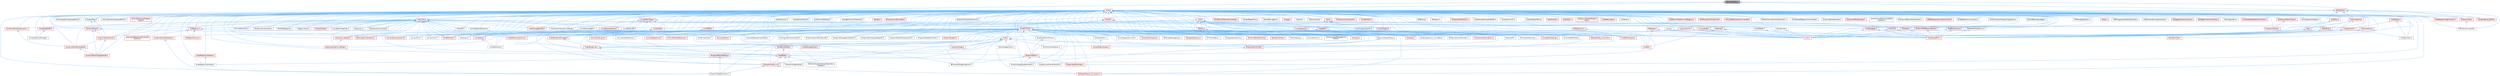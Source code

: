 digraph "ReverseIterate.h"
{
 // INTERACTIVE_SVG=YES
 // LATEX_PDF_SIZE
  bgcolor="transparent";
  edge [fontname=Helvetica,fontsize=10,labelfontname=Helvetica,labelfontsize=10];
  node [fontname=Helvetica,fontsize=10,shape=box,height=0.2,width=0.4];
  Node1 [id="Node000001",label="ReverseIterate.h",height=0.2,width=0.4,color="gray40", fillcolor="grey60", style="filled", fontcolor="black",tooltip=" "];
  Node1 -> Node2 [id="edge1_Node000001_Node000002",dir="back",color="steelblue1",style="solid",tooltip=" "];
  Node2 [id="Node000002",label="Array.h",height=0.2,width=0.4,color="red", fillcolor="#FFF0F0", style="filled",URL="$df/dd0/Array_8h.html",tooltip=" "];
  Node2 -> Node3 [id="edge2_Node000002_Node000003",dir="back",color="steelblue1",style="solid",tooltip=" "];
  Node3 [id="Node000003",label="ABTesting.h",height=0.2,width=0.4,color="grey40", fillcolor="white", style="filled",URL="$d6/dec/ABTesting_8h.html",tooltip=" "];
  Node2 -> Node4 [id="edge3_Node000002_Node000004",dir="back",color="steelblue1",style="solid",tooltip=" "];
  Node4 [id="Node000004",label="AIHelpers.h",height=0.2,width=0.4,color="grey40", fillcolor="white", style="filled",URL="$d1/d0d/AIHelpers_8h.html",tooltip=" "];
  Node2 -> Node5 [id="edge4_Node000002_Node000005",dir="back",color="steelblue1",style="solid",tooltip=" "];
  Node5 [id="Node000005",label="ActorElementEditorAssetData\lInterface.h",height=0.2,width=0.4,color="grey40", fillcolor="white", style="filled",URL="$d9/d7b/ActorElementEditorAssetDataInterface_8h.html",tooltip=" "];
  Node2 -> Node6 [id="edge5_Node000002_Node000006",dir="back",color="steelblue1",style="solid",tooltip=" "];
  Node6 [id="Node000006",label="ActorSoundParameterInterface.h",height=0.2,width=0.4,color="grey40", fillcolor="white", style="filled",URL="$de/d9f/ActorSoundParameterInterface_8h.html",tooltip=" "];
  Node2 -> Node7 [id="edge6_Node000002_Node000007",dir="back",color="steelblue1",style="solid",tooltip=" "];
  Node7 [id="Node000007",label="AndroidJavaEnv.h",height=0.2,width=0.4,color="grey40", fillcolor="white", style="filled",URL="$d6/d94/AndroidJavaEnv_8h.html",tooltip=" "];
  Node2 -> Node8 [id="edge7_Node000002_Node000008",dir="back",color="steelblue1",style="solid",tooltip=" "];
  Node8 [id="Node000008",label="AnimDataModelHasher.h",height=0.2,width=0.4,color="grey40", fillcolor="white", style="filled",URL="$d1/d21/AnimDataModelHasher_8h.html",tooltip=" "];
  Node2 -> Node9 [id="edge8_Node000002_Node000009",dir="back",color="steelblue1",style="solid",tooltip=" "];
  Node9 [id="Node000009",label="AnimDataModelNotifyCollector.h",height=0.2,width=0.4,color="red", fillcolor="#FFF0F0", style="filled",URL="$dc/d99/AnimDataModelNotifyCollector_8h.html",tooltip=" "];
  Node2 -> Node178 [id="edge9_Node000002_Node000178",dir="back",color="steelblue1",style="solid",tooltip=" "];
  Node178 [id="Node000178",label="AnimGraphAttributes.h",height=0.2,width=0.4,color="grey40", fillcolor="white", style="filled",URL="$d3/d40/AnimGraphAttributes_8h.html",tooltip=" "];
  Node2 -> Node179 [id="edge10_Node000002_Node000179",dir="back",color="steelblue1",style="solid",tooltip=" "];
  Node179 [id="Node000179",label="AnimNodeEditMode.h",height=0.2,width=0.4,color="grey40", fillcolor="white", style="filled",URL="$df/df6/AnimNodeEditMode_8h.html",tooltip=" "];
  Node2 -> Node180 [id="edge11_Node000002_Node000180",dir="back",color="steelblue1",style="solid",tooltip=" "];
  Node180 [id="Node000180",label="AnimSequenceHelpers.h",height=0.2,width=0.4,color="grey40", fillcolor="white", style="filled",URL="$dd/d12/AnimSequenceHelpers_8h.html",tooltip=" "];
  Node2 -> Node181 [id="edge12_Node000002_Node000181",dir="back",color="steelblue1",style="solid",tooltip=" "];
  Node181 [id="Node000181",label="App.h",height=0.2,width=0.4,color="red", fillcolor="#FFF0F0", style="filled",URL="$de/d8b/App_8h.html",tooltip=" "];
  Node181 -> Node183 [id="edge13_Node000181_Node000183",dir="back",color="steelblue1",style="solid",tooltip=" "];
  Node183 [id="Node000183",label="Core.h",height=0.2,width=0.4,color="red", fillcolor="#FFF0F0", style="filled",URL="$d6/dd7/Core_8h.html",tooltip=" "];
  Node181 -> Node189 [id="edge14_Node000181_Node000189",dir="back",color="steelblue1",style="solid",tooltip=" "];
  Node189 [id="Node000189",label="CoreSharedPCH.h",height=0.2,width=0.4,color="red", fillcolor="#FFF0F0", style="filled",URL="$d8/de5/CoreSharedPCH_8h.html",tooltip=" "];
  Node2 -> Node1000 [id="edge15_Node000002_Node001000",dir="back",color="steelblue1",style="solid",tooltip=" "];
  Node1000 [id="Node001000",label="ArchiveFindCulprit.h",height=0.2,width=0.4,color="red", fillcolor="#FFF0F0", style="filled",URL="$de/d30/ArchiveFindCulprit_8h.html",tooltip=" "];
  Node2 -> Node1001 [id="edge16_Node000002_Node001001",dir="back",color="steelblue1",style="solid",tooltip=" "];
  Node1001 [id="Node001001",label="ArchiveHasReferences.h",height=0.2,width=0.4,color="grey40", fillcolor="white", style="filled",URL="$d8/df1/ArchiveHasReferences_8h.html",tooltip=" "];
  Node2 -> Node1002 [id="edge17_Node000002_Node001002",dir="back",color="steelblue1",style="solid",tooltip=" "];
  Node1002 [id="Node001002",label="ArchiveLoadCompressedProxy.h",height=0.2,width=0.4,color="grey40", fillcolor="white", style="filled",URL="$d0/deb/ArchiveLoadCompressedProxy_8h.html",tooltip=" "];
  Node2 -> Node1003 [id="edge18_Node000002_Node001003",dir="back",color="steelblue1",style="solid",tooltip=" "];
  Node1003 [id="Node001003",label="ArchiveObjectCrc32.h",height=0.2,width=0.4,color="red", fillcolor="#FFF0F0", style="filled",URL="$d8/d12/ArchiveObjectCrc32_8h.html",tooltip=" "];
  Node2 -> Node1004 [id="edge19_Node000002_Node001004",dir="back",color="steelblue1",style="solid",tooltip=" "];
  Node1004 [id="Node001004",label="ArchiveSaveCompressedProxy.h",height=0.2,width=0.4,color="grey40", fillcolor="white", style="filled",URL="$d4/dee/ArchiveSaveCompressedProxy_8h.html",tooltip=" "];
  Node2 -> Node1005 [id="edge20_Node000002_Node001005",dir="back",color="steelblue1",style="solid",tooltip=" "];
  Node1005 [id="Node001005",label="ArchiveSerializedProperty\lChain.h",height=0.2,width=0.4,color="red", fillcolor="#FFF0F0", style="filled",URL="$d0/dd3/ArchiveSerializedPropertyChain_8h.html",tooltip=" "];
  Node2 -> Node1010 [id="edge21_Node000002_Node001010",dir="back",color="steelblue1",style="solid",tooltip=" "];
  Node1010 [id="Node001010",label="ArchiveShowReferences.h",height=0.2,width=0.4,color="red", fillcolor="#FFF0F0", style="filled",URL="$db/d28/ArchiveShowReferences_8h.html",tooltip=" "];
  Node2 -> Node1011 [id="edge22_Node000002_Node001011",dir="back",color="steelblue1",style="solid",tooltip=" "];
  Node1011 [id="Node001011",label="ArchiveStackTrace.h",height=0.2,width=0.4,color="grey40", fillcolor="white", style="filled",URL="$d9/d16/ArchiveStackTrace_8h.html",tooltip=" "];
  Node2 -> Node1012 [id="edge23_Node000002_Node001012",dir="back",color="steelblue1",style="solid",tooltip=" "];
  Node1012 [id="Node001012",label="ArchiveUObjectFromStructured\lArchive.h",height=0.2,width=0.4,color="red", fillcolor="#FFF0F0", style="filled",URL="$d2/d52/ArchiveUObjectFromStructuredArchive_8h.html",tooltip=" "];
  Node2 -> Node1013 [id="edge24_Node000002_Node001013",dir="back",color="steelblue1",style="solid",tooltip=" "];
  Node1013 [id="Node001013",label="ArrayBuilder.h",height=0.2,width=0.4,color="grey40", fillcolor="white", style="filled",URL="$d1/d4b/ArrayBuilder_8h.html",tooltip=" "];
  Node1013 -> Node183 [id="edge25_Node001013_Node000183",dir="back",color="steelblue1",style="solid",tooltip=" "];
  Node2 -> Node1014 [id="edge26_Node000002_Node001014",dir="back",color="steelblue1",style="solid",tooltip=" "];
  Node1014 [id="Node001014",label="ArrayReader.h",height=0.2,width=0.4,color="grey40", fillcolor="white", style="filled",URL="$d8/d40/ArrayReader_8h.html",tooltip=" "];
  Node1014 -> Node183 [id="edge27_Node001014_Node000183",dir="back",color="steelblue1",style="solid",tooltip=" "];
  Node2 -> Node1015 [id="edge28_Node000002_Node001015",dir="back",color="steelblue1",style="solid",tooltip=" "];
  Node1015 [id="Node001015",label="ArrayView.h",height=0.2,width=0.4,color="red", fillcolor="#FFF0F0", style="filled",URL="$d7/df4/ArrayView_8h.html",tooltip=" "];
  Node1015 -> Node8 [id="edge29_Node001015_Node000008",dir="back",color="steelblue1",style="solid",tooltip=" "];
  Node1015 -> Node1011 [id="edge30_Node001015_Node001011",dir="back",color="steelblue1",style="solid",tooltip=" "];
  Node1015 -> Node1019 [id="edge31_Node001015_Node001019",dir="back",color="steelblue1",style="solid",tooltip=" "];
  Node1019 [id="Node001019",label="AssetData.h",height=0.2,width=0.4,color="red", fillcolor="#FFF0F0", style="filled",URL="$d9/d19/AssetData_8h.html",tooltip=" "];
  Node1019 -> Node1039 [id="edge32_Node001019_Node001039",dir="back",color="steelblue1",style="solid",tooltip=" "];
  Node1039 [id="Node001039",label="AssetRegistryGenerator.h",height=0.2,width=0.4,color="grey40", fillcolor="white", style="filled",URL="$df/dd1/AssetRegistryGenerator_8h.html",tooltip=" "];
  Node1019 -> Node1041 [id="edge33_Node001019_Node001041",dir="back",color="steelblue1",style="solid",tooltip=" "];
  Node1041 [id="Node001041",label="AssetSourceFilenameCache.h",height=0.2,width=0.4,color="grey40", fillcolor="white", style="filled",URL="$dd/d16/AssetSourceFilenameCache_8h.html",tooltip=" "];
  Node1019 -> Node1057 [id="edge34_Node001019_Node001057",dir="back",color="steelblue1",style="solid",tooltip=" "];
  Node1057 [id="Node001057",label="CollectionDragDropOp.h",height=0.2,width=0.4,color="grey40", fillcolor="white", style="filled",URL="$d6/d23/CollectionDragDropOp_8h.html",tooltip=" "];
  Node1019 -> Node1195 [id="edge35_Node001019_Node001195",dir="back",color="steelblue1",style="solid",tooltip=" "];
  Node1195 [id="Node001195",label="EdGraphSchema_K2.h",height=0.2,width=0.4,color="red", fillcolor="#FFF0F0", style="filled",URL="$d0/dcf/EdGraphSchema__K2_8h.html",tooltip=" "];
  Node1195 -> Node1199 [id="edge36_Node001195_Node001199",dir="back",color="steelblue1",style="solid",tooltip=" "];
  Node1199 [id="Node001199",label="BlueprintTypePromotion.h",height=0.2,width=0.4,color="grey40", fillcolor="white", style="filled",URL="$d2/d23/BlueprintTypePromotion_8h.html",tooltip=" "];
  Node1195 -> Node1200 [id="edge37_Node001195_Node001200",dir="back",color="steelblue1",style="solid",tooltip=" "];
  Node1200 [id="Node001200",label="EdGraphSchema_K2_Actions.h",height=0.2,width=0.4,color="red", fillcolor="#FFF0F0", style="filled",URL="$d8/d9c/EdGraphSchema__K2__Actions_8h.html",tooltip=" "];
  Node1019 -> Node1359 [id="edge38_Node001019_Node001359",dir="back",color="steelblue1",style="solid",tooltip=" "];
  Node1359 [id="Node001359",label="ExternalObjectAndActorDependency\lGatherer.h",height=0.2,width=0.4,color="grey40", fillcolor="white", style="filled",URL="$d3/d4e/ExternalObjectAndActorDependencyGatherer_8h.html",tooltip=" "];
  Node1015 -> Node1521 [id="edge39_Node001015_Node001521",dir="back",color="steelblue1",style="solid",tooltip=" "];
  Node1521 [id="Node001521",label="AsyncLoading2.h",height=0.2,width=0.4,color="red", fillcolor="#FFF0F0", style="filled",URL="$dd/db7/AsyncLoading2_8h.html",tooltip=" "];
  Node1015 -> Node1551 [id="edge40_Node001015_Node001551",dir="back",color="steelblue1",style="solid",tooltip=" "];
  Node1551 [id="Node001551",label="BezierChannelCurveModel.h",height=0.2,width=0.4,color="red", fillcolor="#FFF0F0", style="filled",URL="$d3/d63/BezierChannelCurveModel_8h.html",tooltip=" "];
  Node1015 -> Node1555 [id="edge41_Node001015_Node001555",dir="back",color="steelblue1",style="solid",tooltip=" "];
  Node1555 [id="Node001555",label="BlueprintAssetHandler.h",height=0.2,width=0.4,color="grey40", fillcolor="white", style="filled",URL="$d0/d84/BlueprintAssetHandler_8h.html",tooltip=" "];
  Node1015 -> Node1557 [id="edge42_Node001015_Node001557",dir="back",color="steelblue1",style="solid",tooltip=" "];
  Node1557 [id="Node001557",label="BoolPropertyTrackEditor.h",height=0.2,width=0.4,color="red", fillcolor="#FFF0F0", style="filled",URL="$db/d07/BoolPropertyTrackEditor_8h.html",tooltip=" "];
  Node1015 -> Node1559 [id="edge43_Node001015_Node001559",dir="back",color="steelblue1",style="solid",tooltip=" "];
  Node1559 [id="Node001559",label="BulkDataRegistry.h",height=0.2,width=0.4,color="grey40", fillcolor="white", style="filled",URL="$da/db4/BulkDataRegistry_8h.html",tooltip=" "];
  Node1015 -> Node1781 [id="edge44_Node001015_Node001781",dir="back",color="steelblue1",style="solid",tooltip=" "];
  Node1781 [id="Node001781",label="CategoryModel.h",height=0.2,width=0.4,color="grey40", fillcolor="white", style="filled",URL="$db/dfe/CategoryModel_8h.html",tooltip=" "];
  Node1015 -> Node3023 [id="edge45_Node001015_Node003023",dir="back",color="steelblue1",style="solid",tooltip=" "];
  Node3023 [id="Node003023",label="ChannelCurveModel.h",height=0.2,width=0.4,color="red", fillcolor="#FFF0F0", style="filled",URL="$de/dfa/ChannelCurveModel_8h.html",tooltip=" "];
  Node3023 -> Node1551 [id="edge46_Node003023_Node001551",dir="back",color="steelblue1",style="solid",tooltip=" "];
  Node1015 -> Node1782 [id="edge47_Node001015_Node001782",dir="back",color="steelblue1",style="solid",tooltip=" "];
  Node1782 [id="Node001782",label="ChannelModel.h",height=0.2,width=0.4,color="red", fillcolor="#FFF0F0", style="filled",URL="$de/d30/ChannelModel_8h.html",tooltip=" "];
  Node1015 -> Node4208 [id="edge48_Node001015_Node004208",dir="back",color="steelblue1",style="solid",tooltip=" "];
  Node4208 [id="Node004208",label="CompositeBuffer.h",height=0.2,width=0.4,color="red", fillcolor="#FFF0F0", style="filled",URL="$da/d4b/CompositeBuffer_8h.html",tooltip=" "];
  Node4208 -> Node1605 [id="edge49_Node004208_Node001605",dir="back",color="steelblue1",style="solid",tooltip=" "];
  Node1605 [id="Node001605",label="CompactBinaryPackage.h",height=0.2,width=0.4,color="grey40", fillcolor="white", style="filled",URL="$de/d7e/CompactBinaryPackage_8h.html",tooltip=" "];
  Node1015 -> Node3025 [id="edge50_Node001015_Node003025",dir="back",color="steelblue1",style="solid",tooltip=" "];
  Node3025 [id="Node003025",label="ConstraintChannelCurveModel.h",height=0.2,width=0.4,color="grey40", fillcolor="white", style="filled",URL="$d9/d5f/ConstraintChannelCurveModel_8h.html",tooltip=" "];
  Node1015 -> Node4213 [id="edge51_Node001015_Node004213",dir="back",color="steelblue1",style="solid",tooltip=" "];
  Node4213 [id="Node004213",label="ConvexHull2.h",height=0.2,width=0.4,color="grey40", fillcolor="white", style="filled",URL="$df/dc5/ConvexHull2_8h.html",tooltip=" "];
  Node1015 -> Node4214 [id="edge52_Node001015_Node004214",dir="back",color="steelblue1",style="solid",tooltip=" "];
  Node4214 [id="Node004214",label="ConvexHull3.h",height=0.2,width=0.4,color="grey40", fillcolor="white", style="filled",URL="$d2/d83/ConvexHull3_8h.html",tooltip=" "];
  Node1015 -> Node1564 [id="edge53_Node001015_Node001564",dir="back",color="steelblue1",style="solid",tooltip=" "];
  Node1564 [id="Node001564",label="CookPackageSplitter.h",height=0.2,width=0.4,color="red", fillcolor="#FFF0F0", style="filled",URL="$da/db3/CookPackageSplitter_8h.html",tooltip=" "];
  Node1015 -> Node183 [id="edge54_Node001015_Node000183",dir="back",color="steelblue1",style="solid",tooltip=" "];
  Node1015 -> Node1613 [id="edge55_Node001015_Node001613",dir="back",color="steelblue1",style="solid",tooltip=" "];
  Node1613 [id="Node001613",label="CoreDelegates.h",height=0.2,width=0.4,color="red", fillcolor="#FFF0F0", style="filled",URL="$d9/dc2/CoreDelegates_8h.html",tooltip=" "];
  Node1613 -> Node183 [id="edge56_Node001613_Node000183",dir="back",color="steelblue1",style="solid",tooltip=" "];
  Node1613 -> Node189 [id="edge57_Node001613_Node000189",dir="back",color="steelblue1",style="solid",tooltip=" "];
  Node1015 -> Node4215 [id="edge58_Node001015_Node004215",dir="back",color="steelblue1",style="solid",tooltip=" "];
  Node4215 [id="Node004215",label="CoreRedirects.h",height=0.2,width=0.4,color="red", fillcolor="#FFF0F0", style="filled",URL="$d1/d15/CoreRedirects_8h.html",tooltip=" "];
  Node1015 -> Node189 [id="edge59_Node001015_Node000189",dir="back",color="steelblue1",style="solid",tooltip=" "];
  Node1015 -> Node1645 [id="edge60_Node001015_Node001645",dir="back",color="steelblue1",style="solid",tooltip=" "];
  Node1645 [id="Node001645",label="CurveEditor.h",height=0.2,width=0.4,color="red", fillcolor="#FFF0F0", style="filled",URL="$d1/d27/CurveEditor_8h.html",tooltip=" "];
  Node1645 -> Node1655 [id="edge61_Node001645_Node001655",dir="back",color="steelblue1",style="solid",tooltip=" "];
  Node1655 [id="Node001655",label="CurveEditorUtils.h",height=0.2,width=0.4,color="grey40", fillcolor="white", style="filled",URL="$d3/d81/CurveEditorUtils_8h.html",tooltip=" "];
  Node1015 -> Node4216 [id="edge62_Node001015_Node004216",dir="back",color="steelblue1",style="solid",tooltip=" "];
  Node4216 [id="Node004216",label="CurveEditorSelection.h",height=0.2,width=0.4,color="red", fillcolor="#FFF0F0", style="filled",URL="$d3/def/CurveEditorSelection_8h.html",tooltip=" "];
  Node4216 -> Node1645 [id="edge63_Node004216_Node001645",dir="back",color="steelblue1",style="solid",tooltip=" "];
  Node1015 -> Node4218 [id="edge64_Node001015_Node004218",dir="back",color="steelblue1",style="solid",tooltip=" "];
  Node4218 [id="Node004218",label="CurveEditorTree.h",height=0.2,width=0.4,color="grey40", fillcolor="white", style="filled",URL="$dc/d32/CurveEditorTree_8h.html",tooltip=" "];
  Node4218 -> Node1645 [id="edge65_Node004218_Node001645",dir="back",color="steelblue1",style="solid",tooltip=" "];
  Node1015 -> Node4219 [id="edge66_Node001015_Node004219",dir="back",color="steelblue1",style="solid",tooltip=" "];
  Node4219 [id="Node004219",label="CurveEditorTreeFilter.h",height=0.2,width=0.4,color="grey40", fillcolor="white", style="filled",URL="$d6/dcd/CurveEditorTreeFilter_8h.html",tooltip=" "];
  Node1015 -> Node3026 [id="edge67_Node001015_Node003026",dir="back",color="steelblue1",style="solid",tooltip=" "];
  Node3026 [id="Node003026",label="CurveModel.h",height=0.2,width=0.4,color="red", fillcolor="#FFF0F0", style="filled",URL="$de/d1c/CurveModel_8h.html",tooltip=" "];
  Node3026 -> Node3023 [id="edge68_Node003026_Node003023",dir="back",color="steelblue1",style="solid",tooltip=" "];
  Node3026 -> Node1645 [id="edge69_Node003026_Node001645",dir="back",color="steelblue1",style="solid",tooltip=" "];
  Node3026 -> Node1655 [id="edge70_Node003026_Node001655",dir="back",color="steelblue1",style="solid",tooltip=" "];
  Node1015 -> Node4220 [id="edge71_Node001015_Node004220",dir="back",color="steelblue1",style="solid",tooltip=" "];
  Node4220 [id="Node004220",label="Delaunay2.h",height=0.2,width=0.4,color="grey40", fillcolor="white", style="filled",URL="$d2/d4c/Delaunay2_8h.html",tooltip=" "];
  Node1015 -> Node4221 [id="edge72_Node001015_Node004221",dir="back",color="steelblue1",style="solid",tooltip=" "];
  Node4221 [id="Node004221",label="Delaunay3.h",height=0.2,width=0.4,color="grey40", fillcolor="white", style="filled",URL="$d1/d5b/Delaunay3_8h.html",tooltip=" "];
  Node1015 -> Node4222 [id="edge73_Node001015_Node004222",dir="back",color="steelblue1",style="solid",tooltip=" "];
  Node4222 [id="Node004222",label="DetectExteriorVisibility.h",height=0.2,width=0.4,color="grey40", fillcolor="white", style="filled",URL="$da/d70/DetectExteriorVisibility_8h.html",tooltip=" "];
  Node1015 -> Node4223 [id="edge74_Node001015_Node004223",dir="back",color="steelblue1",style="solid",tooltip=" "];
  Node4223 [id="Node004223",label="DynamicMesh3.h",height=0.2,width=0.4,color="red", fillcolor="#FFF0F0", style="filled",URL="$d5/d34/DynamicMesh3_8h.html",tooltip=" "];
  Node4223 -> Node4226 [id="edge75_Node004223_Node004226",dir="back",color="steelblue1",style="solid",tooltip=" "];
  Node4226 [id="Node004226",label="ConvexDecomposition3.h",height=0.2,width=0.4,color="red", fillcolor="#FFF0F0", style="filled",URL="$d4/d2b/ConvexDecomposition3_8h.html",tooltip=" "];
  Node4223 -> Node4232 [id="edge76_Node004223_Node004232",dir="back",color="steelblue1",style="solid",tooltip=" "];
  Node4232 [id="Node004232",label="DynamicMeshChangeTracker.h",height=0.2,width=0.4,color="red", fillcolor="#FFF0F0", style="filled",URL="$dd/df0/DynamicMeshChangeTracker_8h.html",tooltip=" "];
  Node4223 -> Node4284 [id="edge77_Node004223_Node004284",dir="back",color="steelblue1",style="solid",tooltip=" "];
  Node4284 [id="Node004284",label="DynamicMeshOverlay.h",height=0.2,width=0.4,color="red", fillcolor="#FFF0F0", style="filled",URL="$de/d26/DynamicMeshOverlay_8h.html",tooltip=" "];
  Node4284 -> Node4231 [id="edge78_Node004284_Node004231",dir="back",color="steelblue1",style="solid",tooltip=" "];
  Node4231 [id="Node004231",label="DynamicMeshAttributeSet.h",height=0.2,width=0.4,color="red", fillcolor="#FFF0F0", style="filled",URL="$d1/d88/DynamicMeshAttributeSet_8h.html",tooltip=" "];
  Node4231 -> Node4232 [id="edge79_Node004231_Node004232",dir="back",color="steelblue1",style="solid",tooltip=" "];
  Node4284 -> Node4232 [id="edge80_Node004284_Node004232",dir="back",color="steelblue1",style="solid",tooltip=" "];
  Node1015 -> Node4231 [id="edge81_Node001015_Node004231",dir="back",color="steelblue1",style="solid",tooltip=" "];
  Node1015 -> Node4284 [id="edge82_Node001015_Node004284",dir="back",color="steelblue1",style="solid",tooltip=" "];
  Node1015 -> Node4278 [id="edge83_Node001015_Node004278",dir="back",color="steelblue1",style="solid",tooltip=" "];
  Node4278 [id="Node004278",label="DynamicMeshSculptLayers.h",height=0.2,width=0.4,color="red", fillcolor="#FFF0F0", style="filled",URL="$da/df3/DynamicMeshSculptLayers_8h.html",tooltip=" "];
  Node4278 -> Node4231 [id="edge84_Node004278_Node004231",dir="back",color="steelblue1",style="solid",tooltip=" "];
  Node1015 -> Node1200 [id="edge85_Node001015_Node001200",dir="back",color="steelblue1",style="solid",tooltip=" "];
  Node1015 -> Node4359 [id="edge86_Node001015_Node004359",dir="back",color="steelblue1",style="solid",tooltip=" "];
  Node4359 [id="Node004359",label="FileHelper.h",height=0.2,width=0.4,color="red", fillcolor="#FFF0F0", style="filled",URL="$d8/dfe/FileHelper_8h.html",tooltip=" "];
  Node4359 -> Node183 [id="edge87_Node004359_Node000183",dir="back",color="steelblue1",style="solid",tooltip=" "];
  Node4359 -> Node189 [id="edge88_Node004359_Node000189",dir="back",color="steelblue1",style="solid",tooltip=" "];
  Node1015 -> Node4362 [id="edge89_Node001015_Node004362",dir="back",color="steelblue1",style="solid",tooltip=" "];
  Node4362 [id="Node004362",label="FileRegions.h",height=0.2,width=0.4,color="red", fillcolor="#FFF0F0", style="filled",URL="$d0/d11/FileRegions_8h.html",tooltip=" "];
  Node4362 -> Node1012 [id="edge90_Node004362_Node001012",dir="back",color="steelblue1",style="solid",tooltip=" "];
  Node4362 -> Node2502 [id="edge91_Node004362_Node002502",dir="back",color="steelblue1",style="solid",tooltip=" "];
  Node2502 [id="Node002502",label="BulkData.h",height=0.2,width=0.4,color="red", fillcolor="#FFF0F0", style="filled",URL="$d4/d8e/BulkData_8h.html",tooltip=" "];
  Node4362 -> Node4363 [id="edge92_Node004362_Node004363",dir="back",color="steelblue1",style="solid",tooltip=" "];
  Node4363 [id="Node004363",label="FileRegionArchive.h",height=0.2,width=0.4,color="red", fillcolor="#FFF0F0", style="filled",URL="$d1/dfe/FileRegionArchive_8h.html",tooltip=" "];
  Node1015 -> Node6842 [id="edge93_Node001015_Node006842",dir="back",color="steelblue1",style="solid",tooltip=" "];
  Node6842 [id="Node006842",label="FindReferencersArchive.h",height=0.2,width=0.4,color="red", fillcolor="#FFF0F0", style="filled",URL="$d5/d8f/FindReferencersArchive_8h.html",tooltip=" "];
  Node1015 -> Node7940 [id="edge94_Node001015_Node007940",dir="back",color="steelblue1",style="solid",tooltip=" "];
  Node7940 [id="Node007940",label="FitKDOP3.h",height=0.2,width=0.4,color="grey40", fillcolor="white", style="filled",URL="$d8/ded/FitKDOP3_8h.html",tooltip=" "];
  Node2 -> Node4560 [id="edge95_Node000002_Node004560",dir="back",color="steelblue1",style="solid",tooltip=" "];
  Node4560 [id="Node004560",label="AssetBundleData.h",height=0.2,width=0.4,color="red", fillcolor="#FFF0F0", style="filled",URL="$df/d47/AssetBundleData_8h.html",tooltip=" "];
  Node4560 -> Node1019 [id="edge96_Node004560_Node001019",dir="back",color="steelblue1",style="solid",tooltip=" "];
  Node2 -> Node1019 [id="edge97_Node000002_Node001019",dir="back",color="steelblue1",style="solid",tooltip=" "];
  Node2 -> Node4537 [id="edge98_Node000002_Node004537",dir="back",color="steelblue1",style="solid",tooltip=" "];
  Node4537 [id="Node004537",label="AssetImportTask.h",height=0.2,width=0.4,color="grey40", fillcolor="white", style="filled",URL="$d7/d65/AssetImportTask_8h.html",tooltip=" "];
  Node2 -> Node4578 [id="edge99_Node000002_Node004578",dir="back",color="steelblue1",style="solid",tooltip=" "];
  Node4578 [id="Node004578",label="AssetManagerTypes.h",height=0.2,width=0.4,color="red", fillcolor="#FFF0F0", style="filled",URL="$d6/d98/AssetManagerTypes_8h.html",tooltip=" "];
  Node2 -> Node1039 [id="edge100_Node000002_Node001039",dir="back",color="steelblue1",style="solid",tooltip=" "];
  Node2 -> Node6420 [id="edge101_Node000002_Node006420",dir="back",color="steelblue1",style="solid",tooltip=" "];
  Node6420 [id="Node006420",label="AssetRegistryInterface.h",height=0.2,width=0.4,color="red", fillcolor="#FFF0F0", style="filled",URL="$d5/d26/AssetRegistryInterface_8h.html",tooltip=" "];
  Node6420 -> Node1039 [id="edge102_Node006420_Node001039",dir="back",color="steelblue1",style="solid",tooltip=" "];
  Node2 -> Node4366 [id="edge103_Node000002_Node004366",dir="back",color="steelblue1",style="solid",tooltip=" "];
  Node4366 [id="Node004366",label="AssetRegistryTagsContext.h",height=0.2,width=0.4,color="red", fillcolor="#FFF0F0", style="filled",URL="$d1/d74/AssetRegistryTagsContext_8h.html",tooltip=" "];
  Node2 -> Node1041 [id="edge104_Node000002_Node001041",dir="back",color="steelblue1",style="solid",tooltip=" "];
  Node2 -> Node6593 [id="edge105_Node000002_Node006593",dir="back",color="steelblue1",style="solid",tooltip=" "];
  Node6593 [id="Node006593",label="AssetTypeActions_SoundBase.h",height=0.2,width=0.4,color="grey40", fillcolor="white", style="filled",URL="$db/d4e/AssetTypeActions__SoundBase_8h.html",tooltip=" "];
  Node2 -> Node1521 [id="edge106_Node000002_Node001521",dir="back",color="steelblue1",style="solid",tooltip=" "];
  Node2 -> Node6819 [id="edge107_Node000002_Node006819",dir="back",color="steelblue1",style="solid",tooltip=" "];
  Node6819 [id="Node006819",label="AudioAnalytics.h",height=0.2,width=0.4,color="grey40", fillcolor="white", style="filled",URL="$dc/d3f/AudioAnalytics_8h.html",tooltip=" "];
  Node2 -> Node861 [id="edge108_Node000002_Node000861",dir="back",color="steelblue1",style="solid",tooltip=" "];
  Node861 [id="Node000861",label="AudioEditorModule.h",height=0.2,width=0.4,color="grey40", fillcolor="white", style="filled",URL="$d4/d28/AudioEditorModule_8h.html",tooltip=" "];
  Node2 -> Node6421 [id="edge109_Node000002_Node006421",dir="back",color="steelblue1",style="solid",tooltip=" "];
  Node6421 [id="Node006421",label="AudioFormatSettings.h",height=0.2,width=0.4,color="grey40", fillcolor="white", style="filled",URL="$d7/d79/AudioFormatSettings_8h.html",tooltip=" "];
  Node2 -> Node4540 [id="edge110_Node000002_Node004540",dir="back",color="steelblue1",style="solid",tooltip=" "];
  Node4540 [id="Node004540",label="AutomatedAssetImportData.h",height=0.2,width=0.4,color="grey40", fillcolor="white", style="filled",URL="$dd/d4f/AutomatedAssetImportData_8h.html",tooltip=" "];
  Node2 -> Node8392 [id="edge111_Node000002_Node008392",dir="back",color="steelblue1",style="solid",tooltip=" "];
  Node8392 [id="Node008392",label="AverageOverlayToVertices.h",height=0.2,width=0.4,color="grey40", fillcolor="white", style="filled",URL="$d8/d66/AverageOverlayToVertices_8h.html",tooltip=" "];
  Node2 -> Node863 [id="edge112_Node000002_Node000863",dir="back",color="steelblue1",style="solid",tooltip=" "];
  Node863 [id="Node000863",label="BPVariableDragDropAction.h",height=0.2,width=0.4,color="grey40", fillcolor="white", style="filled",URL="$dd/d23/BPVariableDragDropAction_8h.html",tooltip=" "];
  Node2 -> Node8393 [id="edge113_Node000002_Node008393",dir="back",color="steelblue1",style="solid",tooltip=" "];
  Node8393 [id="Node008393",label="Base64.h",height=0.2,width=0.4,color="red", fillcolor="#FFF0F0", style="filled",URL="$d1/dbd/Base64_8h.html",tooltip=" "];
  Node2 -> Node1551 [id="edge114_Node000002_Node001551",dir="back",color="steelblue1",style="solid",tooltip=" "];
  Node2 -> Node8394 [id="edge115_Node000002_Node008394",dir="back",color="steelblue1",style="solid",tooltip=" "];
  Node8394 [id="Node008394",label="BinaryArchiveFormatter.h",height=0.2,width=0.4,color="red", fillcolor="#FFF0F0", style="filled",URL="$d2/d01/BinaryArchiveFormatter_8h.html",tooltip=" "];
  Node2 -> Node1791 [id="edge116_Node000002_Node001791",dir="back",color="steelblue1",style="solid",tooltip=" "];
  Node1791 [id="Node001791",label="BindingLifetimeTrackEditor.h",height=0.2,width=0.4,color="grey40", fillcolor="white", style="filled",URL="$db/d3c/BindingLifetimeTrackEditor_8h.html",tooltip=" "];
  Node2 -> Node8497 [id="edge117_Node000002_Node008497",dir="back",color="steelblue1",style="solid",tooltip=" "];
  Node8497 [id="Node008497",label="BitReader.h",height=0.2,width=0.4,color="red", fillcolor="#FFF0F0", style="filled",URL="$dd/d8b/BitReader_8h.html",tooltip=" "];
  Node8497 -> Node183 [id="edge118_Node008497_Node000183",dir="back",color="steelblue1",style="solid",tooltip=" "];
  Node8497 -> Node5158 [id="edge119_Node008497_Node005158",dir="back",color="steelblue1",style="solid",tooltip=" "];
  Node5158 [id="Node005158",label="CoreNet.h",height=0.2,width=0.4,color="red", fillcolor="#FFF0F0", style="filled",URL="$da/d1a/CoreNet_8h.html",tooltip=" "];
  Node8497 -> Node189 [id="edge120_Node008497_Node000189",dir="back",color="steelblue1",style="solid",tooltip=" "];
  Node2 -> Node8499 [id="edge121_Node000002_Node008499",dir="back",color="steelblue1",style="solid",tooltip=" "];
  Node8499 [id="Node008499",label="BitWriter.h",height=0.2,width=0.4,color="red", fillcolor="#FFF0F0", style="filled",URL="$d5/d10/BitWriter_8h.html",tooltip=" "];
  Node8499 -> Node183 [id="edge122_Node008499_Node000183",dir="back",color="steelblue1",style="solid",tooltip=" "];
  Node8499 -> Node5158 [id="edge123_Node008499_Node005158",dir="back",color="steelblue1",style="solid",tooltip=" "];
  Node8499 -> Node189 [id="edge124_Node008499_Node000189",dir="back",color="steelblue1",style="solid",tooltip=" "];
  Node2 -> Node4442 [id="edge125_Node000002_Node004442",dir="back",color="steelblue1",style="solid",tooltip=" "];
  Node4442 [id="Node004442",label="BlueprintActionDatabase.h",height=0.2,width=0.4,color="red", fillcolor="#FFF0F0", style="filled",URL="$d4/dae/BlueprintActionDatabase_8h.html",tooltip=" "];
  Node4442 -> Node1199 [id="edge126_Node004442_Node001199",dir="back",color="steelblue1",style="solid",tooltip=" "];
  Node2 -> Node2854 [id="edge127_Node000002_Node002854",dir="back",color="steelblue1",style="solid",tooltip=" "];
  Node2854 [id="Node002854",label="BlueprintActionFilter.h",height=0.2,width=0.4,color="red", fillcolor="#FFF0F0", style="filled",URL="$d5/d2a/BlueprintActionFilter_8h.html",tooltip=" "];
  Node2854 -> Node864 [id="edge128_Node002854_Node000864",dir="back",color="steelblue1",style="solid",tooltip=" "];
  Node864 [id="Node000864",label="BlueprintDragDropMenuItem.h",height=0.2,width=0.4,color="grey40", fillcolor="white", style="filled",URL="$dc/deb/BlueprintDragDropMenuItem_8h.html",tooltip=" "];
  Node2 -> Node1062 [id="edge129_Node000002_Node001062",dir="back",color="steelblue1",style="solid",tooltip=" "];
  Node1062 [id="Node001062",label="BlueprintActionMenuBuilder.h",height=0.2,width=0.4,color="grey40", fillcolor="white", style="filled",URL="$dd/dea/BlueprintActionMenuBuilder_8h.html",tooltip=" "];
  Node2 -> Node1063 [id="edge130_Node000002_Node001063",dir="back",color="steelblue1",style="solid",tooltip=" "];
  Node1063 [id="Node001063",label="BlueprintActionMenuItem.h",height=0.2,width=0.4,color="grey40", fillcolor="white", style="filled",URL="$d8/dca/BlueprintActionMenuItem_8h.html",tooltip=" "];
  Node2 -> Node1555 [id="edge131_Node000002_Node001555",dir="back",color="steelblue1",style="solid",tooltip=" "];
  Node2 -> Node4542 [id="edge132_Node000002_Node004542",dir="back",color="steelblue1",style="solid",tooltip=" "];
  Node4542 [id="Node004542",label="BlueprintCompilerExtension.h",height=0.2,width=0.4,color="grey40", fillcolor="white", style="filled",URL="$d3/dc0/BlueprintCompilerExtension_8h.html",tooltip=" "];
  Node2 -> Node864 [id="edge133_Node000002_Node000864",dir="back",color="steelblue1",style="solid",tooltip=" "];
  Node2 -> Node862 [id="edge134_Node000002_Node000862",dir="back",color="steelblue1",style="solid",tooltip=" "];
  Node862 [id="Node000862",label="BlueprintEditor.h",height=0.2,width=0.4,color="red", fillcolor="#FFF0F0", style="filled",URL="$df/d7d/BlueprintEditor_8h.html",tooltip=" "];
  Node862 -> Node863 [id="edge135_Node000862_Node000863",dir="back",color="steelblue1",style="solid",tooltip=" "];
  Node862 -> Node864 [id="edge136_Node000862_Node000864",dir="back",color="steelblue1",style="solid",tooltip=" "];
  Node862 -> Node865 [id="edge137_Node000862_Node000865",dir="back",color="steelblue1",style="solid",tooltip=" "];
  Node865 [id="Node000865",label="BlueprintEditorModes.h",height=0.2,width=0.4,color="red", fillcolor="#FFF0F0", style="filled",URL="$d9/d70/BlueprintEditorModes_8h.html",tooltip=" "];
  Node2 -> Node865 [id="edge138_Node000002_Node000865",dir="back",color="steelblue1",style="solid",tooltip=" "];
  Node2 -> Node874 [id="edge139_Node000002_Node000874",dir="back",color="steelblue1",style="solid",tooltip=" "];
  Node874 [id="Node000874",label="BlueprintEditorModule.h",height=0.2,width=0.4,color="grey40", fillcolor="white", style="filled",URL="$df/d39/BlueprintEditorModule_8h.html",tooltip=" "];
  Node874 -> Node862 [id="edge140_Node000874_Node000862",dir="back",color="steelblue1",style="solid",tooltip=" "];
  Node2 -> Node1337 [id="edge141_Node000002_Node001337",dir="back",color="steelblue1",style="solid",tooltip=" "];
  Node1337 [id="Node001337",label="BlueprintEditorSettings.h",height=0.2,width=0.4,color="red", fillcolor="#FFF0F0", style="filled",URL="$d4/dbc/BlueprintEditorSettings_8h.html",tooltip=" "];
  Node1337 -> Node1199 [id="edge142_Node001337_Node001199",dir="back",color="steelblue1",style="solid",tooltip=" "];
  Node2 -> Node6618 [id="edge143_Node000002_Node006618",dir="back",color="steelblue1",style="solid",tooltip=" "];
  Node6618 [id="Node006618",label="BlueprintGraphModule.h",height=0.2,width=0.4,color="grey40", fillcolor="white", style="filled",URL="$d8/d11/BlueprintGraphModule_8h.html",tooltip=" "];
  Node6618 -> Node2854 [id="edge144_Node006618_Node002854",dir="back",color="steelblue1",style="solid",tooltip=" "];
  Node2 -> Node5983 [id="edge145_Node000002_Node005983",dir="back",color="steelblue1",style="solid",tooltip=" "];
  Node5983 [id="Node005983",label="BlueprintManagedListDetails.h",height=0.2,width=0.4,color="grey40", fillcolor="white", style="filled",URL="$da/d22/BlueprintManagedListDetails_8h.html",tooltip=" "];
  Node2 -> Node4543 [id="edge146_Node000002_Node004543",dir="back",color="steelblue1",style="solid",tooltip=" "];
  Node4543 [id="Node004543",label="BlueprintNamespaceRegistry.h",height=0.2,width=0.4,color="grey40", fillcolor="white", style="filled",URL="$dc/dc7/BlueprintNamespaceRegistry_8h.html",tooltip=" "];
  Node2 -> Node2858 [id="edge147_Node000002_Node002858",dir="back",color="steelblue1",style="solid",tooltip=" "];
  Node2858 [id="Node002858",label="BlueprintNodeTemplateCache.h",height=0.2,width=0.4,color="grey40", fillcolor="white", style="filled",URL="$d7/d87/BlueprintNodeTemplateCache_8h.html",tooltip=" "];
  Node2 -> Node1065 [id="edge148_Node000002_Node001065",dir="back",color="steelblue1",style="solid",tooltip=" "];
  Node1065 [id="Node001065",label="BlueprintPaletteFavorites.h",height=0.2,width=0.4,color="grey40", fillcolor="white", style="filled",URL="$dd/d5a/BlueprintPaletteFavorites_8h.html",tooltip=" "];
  Node2 -> Node4544 [id="edge149_Node000002_Node004544",dir="back",color="steelblue1",style="solid",tooltip=" "];
  Node4544 [id="Node004544",label="BlueprintSupport.h",height=0.2,width=0.4,color="red", fillcolor="#FFF0F0", style="filled",URL="$d1/d6c/BlueprintSupport_8h.html",tooltip=" "];
  Node2 -> Node1199 [id="edge150_Node000002_Node001199",dir="back",color="steelblue1",style="solid",tooltip=" "];
  Node2 -> Node1557 [id="edge151_Node000002_Node001557",dir="back",color="steelblue1",style="solid",tooltip=" "];
  Node2 -> Node6432 [id="edge152_Node000002_Node006432",dir="back",color="steelblue1",style="solid",tooltip=" "];
  Node6432 [id="Node006432",label="Box2D.h",height=0.2,width=0.4,color="red", fillcolor="#FFF0F0", style="filled",URL="$d3/d1c/Box2D_8h.html",tooltip=" "];
  Node6432 -> Node4557 [id="edge153_Node006432_Node004557",dir="back",color="steelblue1",style="solid",tooltip=" "];
  Node4557 [id="Node004557",label="Class.h",height=0.2,width=0.4,color="red", fillcolor="#FFF0F0", style="filled",URL="$d4/d05/Class_8h.html",tooltip=" "];
  Node4557 -> Node4560 [id="edge154_Node004557_Node004560",dir="back",color="steelblue1",style="solid",tooltip=" "];
  Node4557 -> Node1019 [id="edge155_Node004557_Node001019",dir="back",color="steelblue1",style="solid",tooltip=" "];
  Node4557 -> Node4578 [id="edge156_Node004557_Node004578",dir="back",color="steelblue1",style="solid",tooltip=" "];
  Node4557 -> Node863 [id="edge157_Node004557_Node000863",dir="back",color="steelblue1",style="solid",tooltip=" "];
  Node4557 -> Node2854 [id="edge158_Node004557_Node002854",dir="back",color="steelblue1",style="solid",tooltip=" "];
  Node4557 -> Node1337 [id="edge159_Node004557_Node001337",dir="back",color="steelblue1",style="solid",tooltip=" "];
  Node4557 -> Node3730 [id="edge160_Node004557_Node003730",dir="back",color="steelblue1",style="solid",tooltip=" "];
  Node3730 [id="Node003730",label="BuiltInChannelEditors.h",height=0.2,width=0.4,color="grey40", fillcolor="white", style="filled",URL="$df/daf/BuiltInChannelEditors_8h.html",tooltip=" "];
  Node4557 -> Node4764 [id="edge161_Node004557_Node004764",dir="back",color="steelblue1",style="solid",tooltip=" "];
  Node4764 [id="Node004764",label="ClassIconFinder.h",height=0.2,width=0.4,color="red", fillcolor="#FFF0F0", style="filled",URL="$dc/d62/ClassIconFinder_8h.html",tooltip=" "];
  Node4557 -> Node5158 [id="edge162_Node004557_Node005158",dir="back",color="steelblue1",style="solid",tooltip=" "];
  Node4557 -> Node1195 [id="edge163_Node004557_Node001195",dir="back",color="steelblue1",style="solid",tooltip=" "];
  Node4557 -> Node1200 [id="edge164_Node004557_Node001200",dir="back",color="steelblue1",style="solid",tooltip=" "];
  Node4557 -> Node5181 [id="edge165_Node004557_Node005181",dir="back",color="steelblue1",style="solid",tooltip=" "];
  Node5181 [id="Node005181",label="EditorCategoryUtils.h",height=0.2,width=0.4,color="grey40", fillcolor="white", style="filled",URL="$d9/d6e/EditorCategoryUtils_8h.html",tooltip=" "];
  Node6432 -> Node183 [id="edge166_Node006432_Node000183",dir="back",color="steelblue1",style="solid",tooltip=" "];
  Node6432 -> Node6521 [id="edge167_Node006432_Node006521",dir="back",color="steelblue1",style="solid",tooltip=" "];
  Node6521 [id="Node006521",label="CoreMinimal.h",height=0.2,width=0.4,color="red", fillcolor="#FFF0F0", style="filled",URL="$d7/d67/CoreMinimal_8h.html",tooltip=" "];
  Node6521 -> Node178 [id="edge168_Node006521_Node000178",dir="back",color="steelblue1",style="solid",tooltip=" "];
  Node6521 -> Node179 [id="edge169_Node006521_Node000179",dir="back",color="steelblue1",style="solid",tooltip=" "];
  Node6521 -> Node1000 [id="edge170_Node006521_Node001000",dir="back",color="steelblue1",style="solid",tooltip=" "];
  Node6521 -> Node1001 [id="edge171_Node006521_Node001001",dir="back",color="steelblue1",style="solid",tooltip=" "];
  Node6521 -> Node1003 [id="edge172_Node006521_Node001003",dir="back",color="steelblue1",style="solid",tooltip=" "];
  Node6521 -> Node1010 [id="edge173_Node006521_Node001010",dir="back",color="steelblue1",style="solid",tooltip=" "];
  Node6521 -> Node4537 [id="edge174_Node006521_Node004537",dir="back",color="steelblue1",style="solid",tooltip=" "];
  Node6521 -> Node1041 [id="edge175_Node006521_Node001041",dir="back",color="steelblue1",style="solid",tooltip=" "];
  Node6521 -> Node6593 [id="edge176_Node006521_Node006593",dir="back",color="steelblue1",style="solid",tooltip=" "];
  Node6521 -> Node1521 [id="edge177_Node006521_Node001521",dir="back",color="steelblue1",style="solid",tooltip=" "];
  Node6521 -> Node4540 [id="edge178_Node006521_Node004540",dir="back",color="steelblue1",style="solid",tooltip=" "];
  Node6521 -> Node863 [id="edge179_Node006521_Node000863",dir="back",color="steelblue1",style="solid",tooltip=" "];
  Node6521 -> Node1791 [id="edge180_Node006521_Node001791",dir="back",color="steelblue1",style="solid",tooltip=" "];
  Node6521 -> Node4442 [id="edge181_Node006521_Node004442",dir="back",color="steelblue1",style="solid",tooltip=" "];
  Node6521 -> Node2854 [id="edge182_Node006521_Node002854",dir="back",color="steelblue1",style="solid",tooltip=" "];
  Node6521 -> Node1062 [id="edge183_Node006521_Node001062",dir="back",color="steelblue1",style="solid",tooltip=" "];
  Node6521 -> Node1063 [id="edge184_Node006521_Node001063",dir="back",color="steelblue1",style="solid",tooltip=" "];
  Node6521 -> Node864 [id="edge185_Node006521_Node000864",dir="back",color="steelblue1",style="solid",tooltip=" "];
  Node6521 -> Node862 [id="edge186_Node006521_Node000862",dir="back",color="steelblue1",style="solid",tooltip=" "];
  Node6521 -> Node865 [id="edge187_Node006521_Node000865",dir="back",color="steelblue1",style="solid",tooltip=" "];
  Node6521 -> Node874 [id="edge188_Node006521_Node000874",dir="back",color="steelblue1",style="solid",tooltip=" "];
  Node6521 -> Node1337 [id="edge189_Node006521_Node001337",dir="back",color="steelblue1",style="solid",tooltip=" "];
  Node6521 -> Node6618 [id="edge190_Node006521_Node006618",dir="back",color="steelblue1",style="solid",tooltip=" "];
  Node6521 -> Node5983 [id="edge191_Node006521_Node005983",dir="back",color="steelblue1",style="solid",tooltip=" "];
  Node6521 -> Node4543 [id="edge192_Node006521_Node004543",dir="back",color="steelblue1",style="solid",tooltip=" "];
  Node6521 -> Node2858 [id="edge193_Node006521_Node002858",dir="back",color="steelblue1",style="solid",tooltip=" "];
  Node6521 -> Node1065 [id="edge194_Node006521_Node001065",dir="back",color="steelblue1",style="solid",tooltip=" "];
  Node6521 -> Node4544 [id="edge195_Node006521_Node004544",dir="back",color="steelblue1",style="solid",tooltip=" "];
  Node6521 -> Node1199 [id="edge196_Node006521_Node001199",dir="back",color="steelblue1",style="solid",tooltip=" "];
  Node6521 -> Node1557 [id="edge197_Node006521_Node001557",dir="back",color="steelblue1",style="solid",tooltip=" "];
  Node6521 -> Node2502 [id="edge198_Node006521_Node002502",dir="back",color="steelblue1",style="solid",tooltip=" "];
  Node6521 -> Node4556 [id="edge199_Node006521_Node004556",dir="back",color="steelblue1",style="solid",tooltip=" "];
  Node4556 [id="Node004556",label="ChunkDependencyInfo.h",height=0.2,width=0.4,color="grey40", fillcolor="white", style="filled",URL="$da/da2/ChunkDependencyInfo_8h.html",tooltip=" "];
  Node6521 -> Node4764 [id="edge200_Node006521_Node004764",dir="back",color="steelblue1",style="solid",tooltip=" "];
  Node6521 -> Node1057 [id="edge201_Node006521_Node001057",dir="back",color="steelblue1",style="solid",tooltip=" "];
  Node6521 -> Node4607 [id="edge202_Node006521_Node004607",dir="back",color="steelblue1",style="solid",tooltip=" "];
  Node4607 [id="Node004607",label="CompilerResultsLog.h",height=0.2,width=0.4,color="red", fillcolor="#FFF0F0", style="filled",URL="$dc/d68/CompilerResultsLog_8h.html",tooltip=" "];
  Node6521 -> Node2886 [id="edge203_Node006521_Node002886",dir="back",color="steelblue1",style="solid",tooltip=" "];
  Node2886 [id="Node002886",label="ComponentVisualizer.h",height=0.2,width=0.4,color="red", fillcolor="#FFF0F0", style="filled",URL="$d3/d9b/ComponentVisualizer_8h.html",tooltip=" "];
  Node6521 -> Node1071 [id="edge204_Node006521_Node001071",dir="back",color="steelblue1",style="solid",tooltip=" "];
  Node1071 [id="Node001071",label="ConnectionDrawingPolicy.h",height=0.2,width=0.4,color="red", fillcolor="#FFF0F0", style="filled",URL="$d5/dc8/ConnectionDrawingPolicy_8h.html",tooltip=" "];
  Node6521 -> Node4226 [id="edge205_Node006521_Node004226",dir="back",color="steelblue1",style="solid",tooltip=" "];
  Node6521 -> Node4213 [id="edge206_Node006521_Node004213",dir="back",color="steelblue1",style="solid",tooltip=" "];
  Node6521 -> Node4214 [id="edge207_Node006521_Node004214",dir="back",color="steelblue1",style="solid",tooltip=" "];
  Node6521 -> Node183 [id="edge208_Node006521_Node000183",dir="back",color="steelblue1",style="solid",tooltip=" "];
  Node6521 -> Node4215 [id="edge209_Node006521_Node004215",dir="back",color="steelblue1",style="solid",tooltip=" "];
  Node6521 -> Node189 [id="edge210_Node006521_Node000189",dir="back",color="steelblue1",style="solid",tooltip=" "];
  Node6521 -> Node4734 [id="edge211_Node006521_Node004734",dir="back",color="steelblue1",style="solid",tooltip=" "];
  Node4734 [id="Node004734",label="CurveEditorSettings.h",height=0.2,width=0.4,color="red", fillcolor="#FFF0F0", style="filled",URL="$d2/d54/CurveEditorSettings_8h.html",tooltip=" "];
  Node6521 -> Node6732 [id="edge212_Node006521_Node006732",dir="back",color="steelblue1",style="solid",tooltip=" "];
  Node6732 [id="Node006732",label="DeferredMessageLog.h",height=0.2,width=0.4,color="grey40", fillcolor="white", style="filled",URL="$dc/d9e/DeferredMessageLog_8h.html",tooltip=" "];
  Node6521 -> Node4220 [id="edge213_Node006521_Node004220",dir="back",color="steelblue1",style="solid",tooltip=" "];
  Node6521 -> Node5020 [id="edge214_Node006521_Node005020",dir="back",color="steelblue1",style="solid",tooltip=" "];
  Node5020 [id="Node005020",label="DesignerExtension.h",height=0.2,width=0.4,color="red", fillcolor="#FFF0F0", style="filled",URL="$d2/d1b/DesignerExtension_8h.html",tooltip=" "];
  Node6521 -> Node1732 [id="edge215_Node006521_Node001732",dir="back",color="steelblue1",style="solid",tooltip=" "];
  Node1732 [id="Node001732",label="DetailsDiff.h",height=0.2,width=0.4,color="grey40", fillcolor="white", style="filled",URL="$de/dfc/DetailsDiff_8h.html",tooltip=" "];
  Node6521 -> Node6487 [id="edge216_Node006521_Node006487",dir="back",color="steelblue1",style="solid",tooltip=" "];
  Node6487 [id="Node006487",label="DiTOrientedBox.h",height=0.2,width=0.4,color="grey40", fillcolor="white", style="filled",URL="$d4/d86/DiTOrientedBox_8h.html",tooltip=" "];
  Node6521 -> Node2624 [id="edge217_Node006521_Node002624",dir="back",color="steelblue1",style="solid",tooltip=" "];
  Node2624 [id="Node002624",label="DialogueWaveFactory.h",height=0.2,width=0.4,color="grey40", fillcolor="white", style="filled",URL="$d9/d5e/DialogueWaveFactory_8h.html",tooltip=" "];
  Node6521 -> Node6801 [id="edge218_Node006521_Node006801",dir="back",color="steelblue1",style="solid",tooltip=" "];
  Node6801 [id="Node006801",label="DynamicRenderScaling.h",height=0.2,width=0.4,color="red", fillcolor="#FFF0F0", style="filled",URL="$df/d37/DynamicRenderScaling_8h.html",tooltip=" "];
  Node6521 -> Node1069 [id="edge219_Node006521_Node001069",dir="back",color="steelblue1",style="solid",tooltip=" "];
  Node1069 [id="Node001069",label="EdGraphNode_Comment.h",height=0.2,width=0.4,color="red", fillcolor="#FFF0F0", style="filled",URL="$dd/d88/EdGraphNode__Comment_8h.html",tooltip=" "];
  Node6521 -> Node1195 [id="edge220_Node006521_Node001195",dir="back",color="steelblue1",style="solid",tooltip=" "];
  Node6521 -> Node1200 [id="edge221_Node006521_Node001200",dir="back",color="steelblue1",style="solid",tooltip=" "];
  Node6521 -> Node4619 [id="edge222_Node006521_Node004619",dir="back",color="steelblue1",style="solid",tooltip=" "];
  Node4619 [id="Node004619",label="EdGraphToken.h",height=0.2,width=0.4,color="grey40", fillcolor="white", style="filled",URL="$d8/da2/EdGraphToken_8h.html",tooltip=" "];
  Node4619 -> Node4607 [id="edge223_Node004619_Node004607",dir="back",color="steelblue1",style="solid",tooltip=" "];
  Node6521 -> Node4620 [id="edge224_Node006521_Node004620",dir="back",color="steelblue1",style="solid",tooltip=" "];
  Node4620 [id="Node004620",label="EdGraphUtilities.h",height=0.2,width=0.4,color="red", fillcolor="#FFF0F0", style="filled",URL="$da/db8/EdGraphUtilities_8h.html",tooltip=" "];
  Node6521 -> Node5181 [id="edge225_Node006521_Node005181",dir="back",color="steelblue1",style="solid",tooltip=" "];
  Node6521 -> Node5281 [id="edge226_Node006521_Node005281",dir="back",color="steelblue1",style="solid",tooltip=" "];
  Node5281 [id="Node005281",label="EditorSettings.h",height=0.2,width=0.4,color="grey40", fillcolor="white", style="filled",URL="$d7/df5/EditorSettings_8h.html",tooltip=" "];
  Node6521 -> Node5734 [id="edge227_Node006521_Node005734",dir="back",color="steelblue1",style="solid",tooltip=" "];
  Node5734 [id="Node005734",label="EnumEditorUtils.h",height=0.2,width=0.4,color="grey40", fillcolor="white", style="filled",URL="$d4/d47/EnumEditorUtils_8h.html",tooltip=" "];
  Node6521 -> Node2020 [id="edge228_Node006521_Node002020",dir="back",color="steelblue1",style="solid",tooltip=" "];
  Node2020 [id="Node002020",label="ExclusiveLoadPackageTime\lTracker.h",height=0.2,width=0.4,color="grey40", fillcolor="white", style="filled",URL="$da/d95/ExclusiveLoadPackageTimeTracker_8h.html",tooltip=" "];
  Node6521 -> Node4549 [id="edge229_Node006521_Node004549",dir="back",color="steelblue1",style="solid",tooltip=" "];
  Node4549 [id="Node004549",label="FindInBlueprintManager.h",height=0.2,width=0.4,color="red", fillcolor="#FFF0F0", style="filled",URL="$db/d3b/FindInBlueprintManager_8h.html",tooltip=" "];
  Node4549 -> Node1336 [id="edge230_Node004549_Node001336",dir="back",color="steelblue1",style="solid",tooltip=" "];
  Node1336 [id="Node001336",label="FindInBlueprints.h",height=0.2,width=0.4,color="red", fillcolor="#FFF0F0", style="filled",URL="$d0/d27/FindInBlueprints_8h.html",tooltip=" "];
  Node1336 -> Node862 [id="edge231_Node001336_Node000862",dir="back",color="steelblue1",style="solid",tooltip=" "];
  Node1336 -> Node1337 [id="edge232_Node001336_Node001337",dir="back",color="steelblue1",style="solid",tooltip=" "];
  Node6521 -> Node1336 [id="edge233_Node006521_Node001336",dir="back",color="steelblue1",style="solid",tooltip=" "];
  Node6521 -> Node6842 [id="edge234_Node006521_Node006842",dir="back",color="steelblue1",style="solid",tooltip=" "];
  Node6521 -> Node5062 [id="edge235_Node006521_Node005062",dir="back",color="steelblue1",style="solid",tooltip=" "];
  Node5062 [id="Node005062",label="FontTypes.h",height=0.2,width=0.4,color="red", fillcolor="#FFF0F0", style="filled",URL="$d9/dd5/FontTypes_8h.html",tooltip=" "];
  Node6432 -> Node189 [id="edge236_Node006432_Node000189",dir="back",color="steelblue1",style="solid",tooltip=" "];
  Node2 -> Node7652 [id="edge237_Node000002_Node007652",dir="back",color="steelblue1",style="solid",tooltip=" "];
  Node7652 [id="Node007652",label="BufferArchive.h",height=0.2,width=0.4,color="red", fillcolor="#FFF0F0", style="filled",URL="$df/d5a/BufferArchive_8h.html",tooltip=" "];
  Node7652 -> Node183 [id="edge238_Node007652_Node000183",dir="back",color="steelblue1",style="solid",tooltip=" "];
  Node2 -> Node8341 [id="edge239_Node000002_Node008341",dir="back",color="steelblue1",style="solid",tooltip=" "];
  Node8341 [id="Node008341",label="BufferedOutputDevice.h",height=0.2,width=0.4,color="grey40", fillcolor="white", style="filled",URL="$d0/d9c/BufferedOutputDevice_8h.html",tooltip=" "];
  Node8341 -> Node183 [id="edge240_Node008341_Node000183",dir="back",color="steelblue1",style="solid",tooltip=" "];
  Node8341 -> Node189 [id="edge241_Node008341_Node000189",dir="back",color="steelblue1",style="solid",tooltip=" "];
  Node2 -> Node7654 [id="edge242_Node000002_Node007654",dir="back",color="steelblue1",style="solid",tooltip=" "];
  Node7654 [id="Node007654",label="BuildResultDependenciesMap.h",height=0.2,width=0.4,color="red", fillcolor="#FFF0F0", style="filled",URL="$da/d87/BuildResultDependenciesMap_8h.html",tooltip=" "];
  Node2 -> Node3730 [id="edge243_Node000002_Node003730",dir="back",color="steelblue1",style="solid",tooltip=" "];
  Node2 -> Node2502 [id="edge244_Node000002_Node002502",dir="back",color="steelblue1",style="solid",tooltip=" "];
  Node2 -> Node1559 [id="edge245_Node000002_Node001559",dir="back",color="steelblue1",style="solid",tooltip=" "];
  Node2 -> Node8500 [id="edge246_Node000002_Node008500",dir="back",color="steelblue1",style="solid",tooltip=" "];
  Node8500 [id="Node008500",label="CachedPagedArray.h",height=0.2,width=0.4,color="grey40", fillcolor="white", style="filled",URL="$d1/d5f/CachedPagedArray_8h.html",tooltip=" "];
  Node2 -> Node8489 [id="edge247_Node000002_Node008489",dir="back",color="steelblue1",style="solid",tooltip=" "];
  Node8489 [id="Node008489",label="CachedStringStore.h",height=0.2,width=0.4,color="grey40", fillcolor="white", style="filled",URL="$d2/d50/CachedStringStore_8h.html",tooltip=" "];
  Node2 -> Node1781 [id="edge248_Node000002_Node001781",dir="back",color="steelblue1",style="solid",tooltip=" "];
  Node2 -> Node8501 [id="edge249_Node000002_Node008501",dir="back",color="steelblue1",style="solid",tooltip=" "];
  Node8501 [id="Node008501",label="Change.h",height=0.2,width=0.4,color="red", fillcolor="#FFF0F0", style="filled",URL="$d2/d78/Change_8h.html",tooltip=" "];
  Node2 -> Node7691 [id="edge250_Node000002_Node007691",dir="back",color="steelblue1",style="solid",tooltip=" "];
  Node7691 [id="Node007691",label="Channel.h",height=0.2,width=0.4,color="grey40", fillcolor="white", style="filled",URL="$db/d1c/Developer_2TraceServices_2Public_2TraceServices_2Model_2Channel_8h.html",tooltip=" "];
  Node2 -> Node3023 [id="edge251_Node000002_Node003023",dir="back",color="steelblue1",style="solid",tooltip=" "];
  Node2 -> Node1782 [id="edge252_Node000002_Node001782",dir="back",color="steelblue1",style="solid",tooltip=" "];
  Node2 -> Node389 [id="edge253_Node000002_Node000389",dir="back",color="steelblue1",style="solid",tooltip=" "];
  Node389 [id="Node000389",label="ChaosCooking.h",height=0.2,width=0.4,color="grey40", fillcolor="white", style="filled",URL="$de/d88/ChaosCooking_8h.html",tooltip=" "];
  Node2 -> Node4556 [id="edge254_Node000002_Node004556",dir="back",color="steelblue1",style="solid",tooltip=" "];
  Node2 -> Node8503 [id="edge255_Node000002_Node008503",dir="back",color="steelblue1",style="solid",tooltip=" "];
  Node8503 [id="Node008503",label="CircularBuffer.h",height=0.2,width=0.4,color="red", fillcolor="#FFF0F0", style="filled",URL="$de/dc4/CircularBuffer_8h.html",tooltip=" "];
  Node8503 -> Node183 [id="edge256_Node008503_Node000183",dir="back",color="steelblue1",style="solid",tooltip=" "];
  Node2 -> Node4557 [id="edge257_Node000002_Node004557",dir="back",color="steelblue1",style="solid",tooltip=" "];
  Node2 -> Node4764 [id="edge258_Node000002_Node004764",dir="back",color="steelblue1",style="solid",tooltip=" "];
  Node2 -> Node435 [id="edge259_Node000002_Node000435",dir="back",color="steelblue1",style="solid",tooltip=" "];
  Node435 [id="Node000435",label="ClusterUnionComponent.h",height=0.2,width=0.4,color="red", fillcolor="#FFF0F0", style="filled",URL="$d0/d16/ClusterUnionComponent_8h.html",tooltip=" "];
  Node2 -> Node1057 [id="edge260_Node000002_Node001057",dir="back",color="steelblue1",style="solid",tooltip=" "];
  Node2 -> Node258 [id="edge261_Node000002_Node000258",dir="back",color="steelblue1",style="solid",tooltip=" "];
  Node258 [id="Node000258",label="ColliderMesh.h",height=0.2,width=0.4,color="red", fillcolor="#FFF0F0", style="filled",URL="$d8/d3c/ColliderMesh_8h.html",tooltip=" "];
  Node2 -> Node8396 [id="edge262_Node000002_Node008396",dir="back",color="steelblue1",style="solid",tooltip=" "];
  Node8396 [id="Node008396",label="Color.h",height=0.2,width=0.4,color="red", fillcolor="#FFF0F0", style="filled",URL="$dd/dac/Color_8h.html",tooltip=" "];
  Node8396 -> Node6593 [id="edge263_Node008396_Node006593",dir="back",color="steelblue1",style="solid",tooltip=" "];
  Node8396 -> Node1063 [id="edge264_Node008396_Node001063",dir="back",color="steelblue1",style="solid",tooltip=" "];
  Node8396 -> Node862 [id="edge265_Node008396_Node000862",dir="back",color="steelblue1",style="solid",tooltip=" "];
  Node8396 -> Node8397 [id="edge266_Node008396_Node008397",dir="back",color="steelblue1",style="solid",tooltip=" "];
  Node8397 [id="Node008397",label="ColorList.h",height=0.2,width=0.4,color="red", fillcolor="#FFF0F0", style="filled",URL="$db/da1/ColorList_8h.html",tooltip=" "];
  Node8397 -> Node183 [id="edge267_Node008397_Node000183",dir="back",color="steelblue1",style="solid",tooltip=" "];
  Node8397 -> Node189 [id="edge268_Node008397_Node000189",dir="back",color="steelblue1",style="solid",tooltip=" "];
  Node8396 -> Node4023 [id="edge269_Node008396_Node004023",dir="back",color="steelblue1",style="solid",tooltip=" "];
  Node4023 [id="Node004023",label="ColorPropertySection.h",height=0.2,width=0.4,color="grey40", fillcolor="white", style="filled",URL="$d9/d2f/ColorPropertySection_8h.html",tooltip=" "];
  Node8396 -> Node4432 [id="edge270_Node008396_Node004432",dir="back",color="steelblue1",style="solid",tooltip=" "];
  Node4432 [id="Node004432",label="ConfigCacheIni.h",height=0.2,width=0.4,color="red", fillcolor="#FFF0F0", style="filled",URL="$dd/d3f/ConfigCacheIni_8h.html",tooltip=" "];
  Node4432 -> Node4433 [id="edge271_Node004432_Node004433",dir="back",color="steelblue1",style="solid",tooltip=" "];
  Node4433 [id="Node004433",label="ConfigContext.h",height=0.2,width=0.4,color="grey40", fillcolor="white", style="filled",URL="$d7/d2e/ConfigContext_8h.html",tooltip=" "];
  Node4432 -> Node183 [id="edge272_Node004432_Node000183",dir="back",color="steelblue1",style="solid",tooltip=" "];
  Node4432 -> Node189 [id="edge273_Node004432_Node000189",dir="back",color="steelblue1",style="solid",tooltip=" "];
  Node8396 -> Node1071 [id="edge274_Node008396_Node001071",dir="back",color="steelblue1",style="solid",tooltip=" "];
  Node8396 -> Node183 [id="edge275_Node008396_Node000183",dir="back",color="steelblue1",style="solid",tooltip=" "];
  Node8396 -> Node189 [id="edge276_Node008396_Node000189",dir="back",color="steelblue1",style="solid",tooltip=" "];
  Node8396 -> Node5444 [id="edge277_Node008396_Node005444",dir="back",color="steelblue1",style="solid",tooltip=" "];
  Node5444 [id="Node005444",label="CurveDrawInfo.h",height=0.2,width=0.4,color="red", fillcolor="#FFF0F0", style="filled",URL="$df/d5d/CurveDrawInfo_8h.html",tooltip=" "];
  Node8396 -> Node4734 [id="edge278_Node008396_Node004734",dir="back",color="steelblue1",style="solid",tooltip=" "];
  Node8396 -> Node3026 [id="edge279_Node008396_Node003026",dir="back",color="steelblue1",style="solid",tooltip=" "];
  Node8396 -> Node1727 [id="edge280_Node008396_Node001727",dir="back",color="steelblue1",style="solid",tooltip=" "];
  Node1727 [id="Node001727",label="DiffUtils.h",height=0.2,width=0.4,color="red", fillcolor="#FFF0F0", style="filled",URL="$d4/d91/DiffUtils_8h.html",tooltip=" "];
  Node1727 -> Node1732 [id="edge281_Node001727_Node001732",dir="back",color="steelblue1",style="solid",tooltip=" "];
  Node8396 -> Node1069 [id="edge282_Node008396_Node001069",dir="back",color="steelblue1",style="solid",tooltip=" "];
  Node8396 -> Node1195 [id="edge283_Node008396_Node001195",dir="back",color="steelblue1",style="solid",tooltip=" "];
  Node8396 -> Node4359 [id="edge284_Node008396_Node004359",dir="back",color="steelblue1",style="solid",tooltip=" "];
  Node8396 -> Node1336 [id="edge285_Node008396_Node001336",dir="back",color="steelblue1",style="solid",tooltip=" "];
  Node2 -> Node8397 [id="edge286_Node000002_Node008397",dir="back",color="steelblue1",style="solid",tooltip=" "];
  Node2 -> Node4023 [id="edge287_Node000002_Node004023",dir="back",color="steelblue1",style="solid",tooltip=" "];
  Node2 -> Node4376 [id="edge288_Node000002_Node004376",dir="back",color="steelblue1",style="solid",tooltip=" "];
  Node4376 [id="Node004376",label="CommandLine.h",height=0.2,width=0.4,color="red", fillcolor="#FFF0F0", style="filled",URL="$d9/d41/CommandLine_8h.html",tooltip=" "];
  Node4376 -> Node181 [id="edge289_Node004376_Node000181",dir="back",color="steelblue1",style="solid",tooltip=" "];
  Node4376 -> Node183 [id="edge290_Node004376_Node000183",dir="back",color="steelblue1",style="solid",tooltip=" "];
  Node4376 -> Node189 [id="edge291_Node004376_Node000189",dir="back",color="steelblue1",style="solid",tooltip=" "];
  Node2 -> Node1605 [id="edge292_Node000002_Node001605",dir="back",color="steelblue1",style="solid",tooltip=" "];
  Node2 -> Node1609 [id="edge293_Node000002_Node001609",dir="back",color="steelblue1",style="solid",tooltip=" "];
  Node1609 [id="Node001609",label="CompactBinaryWriter.h",height=0.2,width=0.4,color="red", fillcolor="#FFF0F0", style="filled",URL="$d1/d47/CompactBinaryWriter_8h.html",tooltip=" "];
  Node2 -> Node8264 [id="edge294_Node000002_Node008264",dir="back",color="steelblue1",style="solid",tooltip=" "];
  Node8264 [id="Node008264",label="CompactMaps.h",height=0.2,width=0.4,color="grey40", fillcolor="white", style="filled",URL="$d8/d73/CompactMaps_8h.html",tooltip=" "];
  Node8264 -> Node4223 [id="edge295_Node008264_Node004223",dir="back",color="steelblue1",style="solid",tooltip=" "];
  Node8264 -> Node4284 [id="edge296_Node008264_Node004284",dir="back",color="steelblue1",style="solid",tooltip=" "];
  Node2 -> Node4607 [id="edge297_Node000002_Node004607",dir="back",color="steelblue1",style="solid",tooltip=" "];
  Node2 -> Node8505 [id="edge298_Node000002_Node008505",dir="back",color="steelblue1",style="solid",tooltip=" "];
  Node8505 [id="Node008505",label="ComponentInterfaces.h",height=0.2,width=0.4,color="red", fillcolor="#FFF0F0", style="filled",URL="$d2/d8f/ComponentInterfaces_8h.html",tooltip=" "];
  Node2 -> Node2886 [id="edge299_Node000002_Node002886",dir="back",color="steelblue1",style="solid",tooltip=" "];
  Node2 -> Node4208 [id="edge300_Node000002_Node004208",dir="back",color="steelblue1",style="solid",tooltip=" "];
  Node2 -> Node7692 [id="edge301_Node000002_Node007692",dir="back",color="steelblue1",style="solid",tooltip=" "];
  Node7692 [id="Node007692",label="CompressedGrowableBuffer.h",height=0.2,width=0.4,color="grey40", fillcolor="white", style="filled",URL="$d0/dc7/CompressedGrowableBuffer_8h.html",tooltip=" "];
  Node2 -> Node8508 [id="edge302_Node000002_Node008508",dir="back",color="steelblue1",style="solid",tooltip=" "];
  Node8508 [id="Node008508",label="CompressionUtil.h",height=0.2,width=0.4,color="grey40", fillcolor="white", style="filled",URL="$dc/d7e/CompressionUtil_8h.html",tooltip=" "];
  Node2 -> Node4432 [id="edge303_Node000002_Node004432",dir="back",color="steelblue1",style="solid",tooltip=" "];
  Node2 -> Node4433 [id="edge304_Node000002_Node004433",dir="back",color="steelblue1",style="solid",tooltip=" "];
  Node2 -> Node7702 [id="edge305_Node000002_Node007702",dir="back",color="steelblue1",style="solid",tooltip=" "];
  Node7702 [id="Node007702",label="ConfigTypes.h",height=0.2,width=0.4,color="red", fillcolor="#FFF0F0", style="filled",URL="$df/da3/ConfigTypes_8h.html",tooltip=" "];
  Node7702 -> Node4432 [id="edge306_Node007702_Node004432",dir="back",color="steelblue1",style="solid",tooltip=" "];
  Node7702 -> Node4433 [id="edge307_Node007702_Node004433",dir="back",color="steelblue1",style="solid",tooltip=" "];
  Node2 -> Node1071 [id="edge308_Node000002_Node001071",dir="back",color="steelblue1",style="solid",tooltip=" "];
  Node2 -> Node3025 [id="edge309_Node000002_Node003025",dir="back",color="steelblue1",style="solid",tooltip=" "];
  Node2 -> Node4609 [id="edge310_Node000002_Node004609",dir="back",color="steelblue1",style="solid",tooltip=" "];
  Node4609 [id="Node004609",label="ContextObjectStore.h",height=0.2,width=0.4,color="grey40", fillcolor="white", style="filled",URL="$d4/d39/ContextObjectStore_8h.html",tooltip=" "];
  Node2 -> Node4226 [id="edge311_Node000002_Node004226",dir="back",color="steelblue1",style="solid",tooltip=" "];
  Node2 -> Node4213 [id="edge312_Node000002_Node004213",dir="back",color="steelblue1",style="solid",tooltip=" "];
  Node2 -> Node4214 [id="edge313_Node000002_Node004214",dir="back",color="steelblue1",style="solid",tooltip=" "];
  Node2 -> Node1865 [id="edge314_Node000002_Node001865",dir="back",color="steelblue1",style="solid",tooltip=" "];
  Node1865 [id="Node001865",label="CookEvents.h",height=0.2,width=0.4,color="red", fillcolor="#FFF0F0", style="filled",URL="$d7/dc4/CookEvents_8h.html",tooltip=" "];
  Node2 -> Node1564 [id="edge315_Node000002_Node001564",dir="back",color="steelblue1",style="solid",tooltip=" "];
  Node2 -> Node7704 [id="edge316_Node000002_Node007704",dir="back",color="steelblue1",style="solid",tooltip=" "];
  Node7704 [id="Node007704",label="CookStats.h",height=0.2,width=0.4,color="red", fillcolor="#FFF0F0", style="filled",URL="$dc/d35/CookStats_8h.html",tooltip=" "];
  Node2 -> Node183 [id="edge317_Node000002_Node000183",dir="back",color="steelblue1",style="solid",tooltip=" "];
  Node2 -> Node7697 [id="edge318_Node000002_Node007697",dir="back",color="steelblue1",style="solid",tooltip=" "];
  Node7697 [id="Node007697",label="CoreAsyncTaskNotification\lImpl.h",height=0.2,width=0.4,color="red", fillcolor="#FFF0F0", style="filled",URL="$dd/d5a/CoreAsyncTaskNotificationImpl_8h.html",tooltip=" "];
  Node2 -> Node1613 [id="edge319_Node000002_Node001613",dir="back",color="steelblue1",style="solid",tooltip=" "];
  Node2 -> Node6521 [id="edge320_Node000002_Node006521",dir="back",color="steelblue1",style="solid",tooltip=" "];
  Node2 -> Node7705 [id="edge321_Node000002_Node007705",dir="back",color="steelblue1",style="solid",tooltip=" "];
  Node7705 [id="Node007705",label="CoreMisc.h",height=0.2,width=0.4,color="red", fillcolor="#FFF0F0", style="filled",URL="$d8/d97/CoreMisc_8h.html",tooltip=" "];
  Node7705 -> Node181 [id="edge322_Node007705_Node000181",dir="back",color="steelblue1",style="solid",tooltip=" "];
  Node7705 -> Node183 [id="edge323_Node007705_Node000183",dir="back",color="steelblue1",style="solid",tooltip=" "];
  Node7705 -> Node189 [id="edge324_Node007705_Node000189",dir="back",color="steelblue1",style="solid",tooltip=" "];
  Node2 -> Node5158 [id="edge325_Node000002_Node005158",dir="back",color="steelblue1",style="solid",tooltip=" "];
  Node2 -> Node8509 [id="edge326_Node000002_Node008509",dir="back",color="steelblue1",style="solid",tooltip=" "];
  Node8509 [id="Node008509",label="CoreNetContext.h",height=0.2,width=0.4,color="red", fillcolor="#FFF0F0", style="filled",URL="$d8/d71/CoreNetContext_8h.html",tooltip=" "];
  Node2 -> Node4215 [id="edge327_Node000002_Node004215",dir="back",color="steelblue1",style="solid",tooltip=" "];
  Node2 -> Node189 [id="edge328_Node000002_Node000189",dir="back",color="steelblue1",style="solid",tooltip=" "];
  Node2 -> Node8510 [id="edge329_Node000002_Node008510",dir="back",color="steelblue1",style="solid",tooltip=" "];
  Node8510 [id="Node008510",label="CsvParser.h",height=0.2,width=0.4,color="grey40", fillcolor="white", style="filled",URL="$d2/d40/CsvParser_8h.html",tooltip=" "];
  Node2 -> Node8083 [id="edge330_Node000002_Node008083",dir="back",color="steelblue1",style="solid",tooltip=" "];
  Node8083 [id="Node008083",label="CsvProfiler.h",height=0.2,width=0.4,color="red", fillcolor="#FFF0F0", style="filled",URL="$d1/d9f/CsvProfiler_8h.html",tooltip=" "];
  Node8083 -> Node4549 [id="edge331_Node008083_Node004549",dir="back",color="steelblue1",style="solid",tooltip=" "];
  Node2 -> Node7901 [id="edge332_Node000002_Node007901",dir="back",color="steelblue1",style="solid",tooltip=" "];
  Node7901 [id="Node007901",label="Culture.h",height=0.2,width=0.4,color="grey40", fillcolor="white", style="filled",URL="$df/d29/Culture_8h.html",tooltip=" "];
  Node7901 -> Node183 [id="edge333_Node007901_Node000183",dir="back",color="steelblue1",style="solid",tooltip=" "];
  Node2 -> Node5444 [id="edge334_Node000002_Node005444",dir="back",color="steelblue1",style="solid",tooltip=" "];
  Node2 -> Node1645 [id="edge335_Node000002_Node001645",dir="back",color="steelblue1",style="solid",tooltip=" "];
  Node2 -> Node7960 [id="edge336_Node000002_Node007960",dir="back",color="steelblue1",style="solid",tooltip=" "];
  Node7960 [id="Node007960",label="CurveEditorHelpers.h",height=0.2,width=0.4,color="grey40", fillcolor="white", style="filled",URL="$d1/d71/CurveEditorHelpers_8h.html",tooltip=" "];
  Node7960 -> Node1645 [id="edge337_Node007960_Node001645",dir="back",color="steelblue1",style="solid",tooltip=" "];
  Node2 -> Node4216 [id="edge338_Node000002_Node004216",dir="back",color="steelblue1",style="solid",tooltip=" "];
  Node2 -> Node4734 [id="edge339_Node000002_Node004734",dir="back",color="steelblue1",style="solid",tooltip=" "];
  Node2 -> Node4218 [id="edge340_Node000002_Node004218",dir="back",color="steelblue1",style="solid",tooltip=" "];
  Node2 -> Node4219 [id="edge341_Node000002_Node004219",dir="back",color="steelblue1",style="solid",tooltip=" "];
  Node2 -> Node5445 [id="edge342_Node000002_Node005445",dir="back",color="steelblue1",style="solid",tooltip=" "];
  Node5445 [id="Node005445",label="CurveEditorTypes.h",height=0.2,width=0.4,color="red", fillcolor="#FFF0F0", style="filled",URL="$d8/d5c/CurveEditorTypes_8h.html",tooltip=" "];
  Node5445 -> Node1551 [id="edge343_Node005445_Node001551",dir="back",color="steelblue1",style="solid",tooltip=" "];
  Node5445 -> Node3023 [id="edge344_Node005445_Node003023",dir="back",color="steelblue1",style="solid",tooltip=" "];
  Node5445 -> Node3025 [id="edge345_Node005445_Node003025",dir="back",color="steelblue1",style="solid",tooltip=" "];
  Node5445 -> Node5444 [id="edge346_Node005445_Node005444",dir="back",color="steelblue1",style="solid",tooltip=" "];
  Node5445 -> Node1645 [id="edge347_Node005445_Node001645",dir="back",color="steelblue1",style="solid",tooltip=" "];
  Node5445 -> Node4216 [id="edge348_Node005445_Node004216",dir="back",color="steelblue1",style="solid",tooltip=" "];
  Node5445 -> Node4218 [id="edge349_Node005445_Node004218",dir="back",color="steelblue1",style="solid",tooltip=" "];
  Node5445 -> Node3026 [id="edge350_Node005445_Node003026",dir="back",color="steelblue1",style="solid",tooltip=" "];
  Node2 -> Node1655 [id="edge351_Node000002_Node001655",dir="back",color="steelblue1",style="solid",tooltip=" "];
  Node2 -> Node3026 [id="edge352_Node000002_Node003026",dir="back",color="steelblue1",style="solid",tooltip=" "];
  Node2 -> Node8210 [id="edge353_Node000002_Node008210",dir="back",color="steelblue1",style="solid",tooltip=" "];
  Node8210 [id="Node008210",label="CustomVersion.h",height=0.2,width=0.4,color="red", fillcolor="#FFF0F0", style="filled",URL="$d4/d7b/CustomVersion_8h.html",tooltip=" "];
  Node8210 -> Node1521 [id="edge354_Node008210_Node001521",dir="back",color="steelblue1",style="solid",tooltip=" "];
  Node8210 -> Node2502 [id="edge355_Node008210_Node002502",dir="back",color="steelblue1",style="solid",tooltip=" "];
  Node8210 -> Node183 [id="edge356_Node008210_Node000183",dir="back",color="steelblue1",style="solid",tooltip=" "];
  Node8210 -> Node189 [id="edge357_Node008210_Node000189",dir="back",color="steelblue1",style="solid",tooltip=" "];
  Node8210 -> Node1878 [id="edge358_Node008210_Node001878",dir="back",color="steelblue1",style="solid",tooltip=" "];
  Node1878 [id="Node001878",label="EditorBulkData.h",height=0.2,width=0.4,color="red", fillcolor="#FFF0F0", style="filled",URL="$d1/d85/EditorBulkData_8h.html",tooltip=" "];
  Node2 -> Node8034 [id="edge359_Node000002_Node008034",dir="back",color="steelblue1",style="solid",tooltip=" "];
  Node8034 [id="Node008034",label="DataDrivenPlatformInfoRegistry.h",height=0.2,width=0.4,color="red", fillcolor="#FFF0F0", style="filled",URL="$d5/dff/DataDrivenPlatformInfoRegistry_8h.html",tooltip=" "];
  Node2 -> Node5810 [id="edge360_Node000002_Node005810",dir="back",color="steelblue1",style="solid",tooltip=" "];
  Node5810 [id="Node005810",label="DataflowEditorToolBuilder.h",height=0.2,width=0.4,color="red", fillcolor="#FFF0F0", style="filled",URL="$d2/dea/DataflowEditorToolBuilder_8h.html",tooltip=" "];
  Node2 -> Node6732 [id="edge361_Node000002_Node006732",dir="back",color="steelblue1",style="solid",tooltip=" "];
  Node2 -> Node4220 [id="edge362_Node000002_Node004220",dir="back",color="steelblue1",style="solid",tooltip=" "];
  Node2 -> Node4221 [id="edge363_Node000002_Node004221",dir="back",color="steelblue1",style="solid",tooltip=" "];
  Node2 -> Node6144 [id="edge364_Node000002_Node006144",dir="back",color="steelblue1",style="solid",tooltip=" "];
  Node6144 [id="Node006144",label="DerivedDataCacheCommandlet.h",height=0.2,width=0.4,color="red", fillcolor="#FFF0F0", style="filled",URL="$d6/dfc/DerivedDataCacheCommandlet_8h.html",tooltip=" "];
  Node2 -> Node5020 [id="edge365_Node000002_Node005020",dir="back",color="steelblue1",style="solid",tooltip=" "];
  Node2 -> Node1732 [id="edge366_Node000002_Node001732",dir="back",color="steelblue1",style="solid",tooltip=" "];
  Node2 -> Node4222 [id="edge367_Node000002_Node004222",dir="back",color="steelblue1",style="solid",tooltip=" "];
  Node2 -> Node6487 [id="edge368_Node000002_Node006487",dir="back",color="steelblue1",style="solid",tooltip=" "];
  Node2 -> Node2624 [id="edge369_Node000002_Node002624",dir="back",color="steelblue1",style="solid",tooltip=" "];
  Node2 -> Node4438 [id="edge370_Node000002_Node004438",dir="back",color="steelblue1",style="solid",tooltip=" "];
  Node4438 [id="Node004438",label="DiffCookCommandlet.h",height=0.2,width=0.4,color="grey40", fillcolor="white", style="filled",URL="$d9/d77/DiffCookCommandlet_8h.html",tooltip=" "];
  Node2 -> Node1727 [id="edge371_Node000002_Node001727",dir="back",color="steelblue1",style="solid",tooltip=" "];
  Node2 -> Node4439 [id="edge372_Node000002_Node004439",dir="back",color="steelblue1",style="solid",tooltip=" "];
  Node4439 [id="Node004439",label="DirectoryTree.h",height=0.2,width=0.4,color="red", fillcolor="#FFF0F0", style="filled",URL="$de/d6a/DirectoryTree_8h.html",tooltip=" "];
  Node4439 -> Node4438 [id="edge373_Node004439_Node004438",dir="back",color="steelblue1",style="solid",tooltip=" "];
  Node2 -> Node4129 [id="edge374_Node000002_Node004129",dir="back",color="steelblue1",style="solid",tooltip=" "];
  Node4129 [id="Node004129",label="DoubleChannelEvaluatorSystem.h",height=0.2,width=0.4,color="grey40", fillcolor="white", style="filled",URL="$d8/d79/DoubleChannelEvaluatorSystem_8h.html",tooltip=" "];
  Node2 -> Node6148 [id="edge375_Node000002_Node006148",dir="back",color="steelblue1",style="solid",tooltip=" "];
  Node6148 [id="Node006148",label="DumpAssetRegistryCommandlet.h",height=0.2,width=0.4,color="grey40", fillcolor="white", style="filled",URL="$d2/d87/DumpAssetRegistryCommandlet_8h.html",tooltip=" "];
  Node2 -> Node4230 [id="edge376_Node000002_Node004230",dir="back",color="steelblue1",style="solid",tooltip=" "];
  Node4230 [id="Node004230",label="DynamicBoneAttribute.h",height=0.2,width=0.4,color="grey40", fillcolor="white", style="filled",URL="$d7/d41/DynamicBoneAttribute_8h.html",tooltip=" "];
  Node2 -> Node7861 [id="edge377_Node000002_Node007861",dir="back",color="steelblue1",style="solid",tooltip=" "];
  Node7861 [id="Node007861",label="DynamicBufferAllocator.h",height=0.2,width=0.4,color="red", fillcolor="#FFF0F0", style="filled",URL="$d4/d53/DynamicBufferAllocator_8h.html",tooltip=" "];
  Node2 -> Node4223 [id="edge378_Node000002_Node004223",dir="back",color="steelblue1",style="solid",tooltip=" "];
  Node2 -> Node4231 [id="edge379_Node000002_Node004231",dir="back",color="steelblue1",style="solid",tooltip=" "];
  Node2 -> Node4232 [id="edge380_Node000002_Node004232",dir="back",color="steelblue1",style="solid",tooltip=" "];
  Node2 -> Node4284 [id="edge381_Node000002_Node004284",dir="back",color="steelblue1",style="solid",tooltip=" "];
  Node2 -> Node4278 [id="edge382_Node000002_Node004278",dir="back",color="steelblue1",style="solid",tooltip=" "];
  Node2 -> Node2716 [id="edge383_Node000002_Node002716",dir="back",color="steelblue1",style="solid",tooltip=" "];
  Node2716 [id="Node002716",label="DynamicRHIResourceArray.h",height=0.2,width=0.4,color="red", fillcolor="#FFF0F0", style="filled",URL="$d7/d60/DynamicRHIResourceArray_8h.html",tooltip=" "];
  Node2716 -> Node183 [id="edge384_Node002716_Node000183",dir="back",color="steelblue1",style="solid",tooltip=" "];
  Node2716 -> Node189 [id="edge385_Node002716_Node000189",dir="back",color="steelblue1",style="solid",tooltip=" "];
  Node2 -> Node6801 [id="edge386_Node000002_Node006801",dir="back",color="steelblue1",style="solid",tooltip=" "];
  Node2 -> Node1069 [id="edge387_Node000002_Node001069",dir="back",color="steelblue1",style="solid",tooltip=" "];
  Node2 -> Node1195 [id="edge388_Node000002_Node001195",dir="back",color="steelblue1",style="solid",tooltip=" "];
  Node2 -> Node1200 [id="edge389_Node000002_Node001200",dir="back",color="steelblue1",style="solid",tooltip=" "];
  Node2 -> Node4619 [id="edge390_Node000002_Node004619",dir="back",color="steelblue1",style="solid",tooltip=" "];
  Node2 -> Node4620 [id="edge391_Node000002_Node004620",dir="back",color="steelblue1",style="solid",tooltip=" "];
  Node2 -> Node796 [id="edge392_Node000002_Node000796",dir="back",color="steelblue1",style="solid",tooltip=" "];
  Node796 [id="Node000796",label="EdModeInteractiveToolsContext.h",height=0.2,width=0.4,color="red", fillcolor="#FFF0F0", style="filled",URL="$d7/da4/EdModeInteractiveToolsContext_8h.html",tooltip=" "];
  Node2 -> Node1878 [id="edge393_Node000002_Node001878",dir="back",color="steelblue1",style="solid",tooltip=" "];
  Node2 -> Node5181 [id="edge394_Node000002_Node005181",dir="back",color="steelblue1",style="solid",tooltip=" "];
  Node2 -> Node5281 [id="edge395_Node000002_Node005281",dir="back",color="steelblue1",style="solid",tooltip=" "];
  Node2 -> Node8087 [id="edge396_Node000002_Node008087",dir="back",color="steelblue1",style="solid",tooltip=" "];
  Node8087 [id="Node008087",label="EmbeddedCommunication.h",height=0.2,width=0.4,color="grey40", fillcolor="white", style="filled",URL="$d5/d5c/EmbeddedCommunication_8h.html",tooltip=" "];
  Node2 -> Node5734 [id="edge397_Node000002_Node005734",dir="back",color="steelblue1",style="solid",tooltip=" "];
  Node2 -> Node3059 [id="edge398_Node000002_Node003059",dir="back",color="steelblue1",style="solid",tooltip=" "];
  Node3059 [id="Node003059",label="EnumProperty.h",height=0.2,width=0.4,color="red", fillcolor="#FFF0F0", style="filled",URL="$de/d91/EnumProperty_8h.html",tooltip=" "];
  Node2 -> Node7821 [id="edge399_Node000002_Node007821",dir="back",color="steelblue1",style="solid",tooltip=" "];
  Node7821 [id="Node007821",label="EventContextsPlaybackCapability.h",height=0.2,width=0.4,color="grey40", fillcolor="white", style="filled",URL="$df/d81/EventContextsPlaybackCapability_8h.html",tooltip=" "];
  Node2 -> Node2020 [id="edge400_Node000002_Node002020",dir="back",color="steelblue1",style="solid",tooltip=" "];
  Node2 -> Node7908 [id="edge401_Node000002_Node007908",dir="back",color="steelblue1",style="solid",tooltip=" "];
  Node7908 [id="Node007908",label="ExpressionParser.h",height=0.2,width=0.4,color="red", fillcolor="#FFF0F0", style="filled",URL="$db/da9/ExpressionParser_8h.html",tooltip=" "];
  Node2 -> Node7906 [id="edge402_Node000002_Node007906",dir="back",color="steelblue1",style="solid",tooltip=" "];
  Node7906 [id="Node007906",label="ExpressionParserTypes.h",height=0.2,width=0.4,color="red", fillcolor="#FFF0F0", style="filled",URL="$da/d8d/ExpressionParserTypes_8h.html",tooltip=" "];
  Node7906 -> Node7908 [id="edge403_Node007906_Node007908",dir="back",color="steelblue1",style="solid",tooltip=" "];
  Node2 -> Node1359 [id="edge404_Node000002_Node001359",dir="back",color="steelblue1",style="solid",tooltip=" "];
  Node2 -> Node7558 [id="edge405_Node000002_Node007558",dir="back",color="steelblue1",style="solid",tooltip=" "];
  Node7558 [id="Node007558",label="ExtrudeBoundaryEdges.h",height=0.2,width=0.4,color="grey40", fillcolor="white", style="filled",URL="$db/d7c/ExtrudeBoundaryEdges_8h.html",tooltip=" "];
  Node2 -> Node7784 [id="edge406_Node000002_Node007784",dir="back",color="steelblue1",style="solid",tooltip=" "];
  Node7784 [id="Node007784",label="FeedbackContext.h",height=0.2,width=0.4,color="red", fillcolor="#FFF0F0", style="filled",URL="$dd/d76/FeedbackContext_8h.html",tooltip=" "];
  Node7784 -> Node183 [id="edge407_Node007784_Node000183",dir="back",color="steelblue1",style="solid",tooltip=" "];
  Node7784 -> Node189 [id="edge408_Node007784_Node000189",dir="back",color="steelblue1",style="solid",tooltip=" "];
  Node2 -> Node5782 [id="edge409_Node000002_Node005782",dir="back",color="steelblue1",style="solid",tooltip=" "];
  Node5782 [id="Node005782",label="Field.h",height=0.2,width=0.4,color="red", fillcolor="#FFF0F0", style="filled",URL="$d8/db3/Field_8h.html",tooltip=" "];
  Node5782 -> Node2854 [id="edge410_Node005782_Node002854",dir="back",color="steelblue1",style="solid",tooltip=" "];
  Node5782 -> Node4557 [id="edge411_Node005782_Node004557",dir="back",color="steelblue1",style="solid",tooltip=" "];
  Node5782 -> Node5158 [id="edge412_Node005782_Node005158",dir="back",color="steelblue1",style="solid",tooltip=" "];
  Node5782 -> Node3059 [id="edge413_Node005782_Node003059",dir="back",color="steelblue1",style="solid",tooltip=" "];
  Node5782 -> Node5783 [id="edge414_Node005782_Node005783",dir="back",color="steelblue1",style="solid",tooltip=" "];
  Node5783 [id="Node005783",label="FieldPath.h",height=0.2,width=0.4,color="red", fillcolor="#FFF0F0", style="filled",URL="$d7/d6c/FieldPath_8h.html",tooltip=" "];
  Node5783 -> Node4557 [id="edge415_Node005783_Node004557",dir="back",color="steelblue1",style="solid",tooltip=" "];
  Node5783 -> Node3718 [id="edge416_Node005783_Node003718",dir="back",color="steelblue1",style="solid",tooltip=" "];
  Node3718 [id="Node003718",label="FieldPathProperty.h",height=0.2,width=0.4,color="red", fillcolor="#FFF0F0", style="filled",URL="$d9/d38/FieldPathProperty_8h.html",tooltip=" "];
  Node5782 -> Node3718 [id="edge417_Node005782_Node003718",dir="back",color="steelblue1",style="solid",tooltip=" "];
  Node2 -> Node5783 [id="edge418_Node000002_Node005783",dir="back",color="steelblue1",style="solid",tooltip=" "];
  Node2 -> Node3718 [id="edge419_Node000002_Node003718",dir="back",color="steelblue1",style="solid",tooltip=" "];
  Node2 -> Node4359 [id="edge420_Node000002_Node004359",dir="back",color="steelblue1",style="solid",tooltip=" "];
  Node2 -> Node4495 [id="edge421_Node000002_Node004495",dir="back",color="steelblue1",style="solid",tooltip=" "];
  Node4495 [id="Node004495",label="FileManagerGeneric.h",height=0.2,width=0.4,color="grey40", fillcolor="white", style="filled",URL="$dc/d32/FileManagerGeneric_8h.html",tooltip=" "];
  Node2 -> Node4363 [id="edge422_Node000002_Node004363",dir="back",color="steelblue1",style="solid",tooltip=" "];
  Node2 -> Node4362 [id="edge423_Node000002_Node004362",dir="back",color="steelblue1",style="solid",tooltip=" "];
  Node2 -> Node8091 [id="edge424_Node000002_Node008091",dir="back",color="steelblue1",style="solid",tooltip=" "];
  Node8091 [id="Node008091",label="FilterCollection.h",height=0.2,width=0.4,color="red", fillcolor="#FFF0F0", style="filled",URL="$df/d4c/FilterCollection_8h.html",tooltip=" "];
  Node8091 -> Node189 [id="edge425_Node008091_Node000189",dir="back",color="steelblue1",style="solid",tooltip=" "];
  Node2 -> Node8038 [id="edge426_Node000002_Node008038",dir="back",color="steelblue1",style="solid",tooltip=" "];
  Node8038 [id="Node008038",label="Filters.h",height=0.2,width=0.4,color="red", fillcolor="#FFF0F0", style="filled",URL="$d1/d7d/Filters_8h.html",tooltip=" "];
  Node2 -> Node4549 [id="edge427_Node000002_Node004549",dir="back",color="steelblue1",style="solid",tooltip=" "];
  Node2 -> Node1336 [id="edge428_Node000002_Node001336",dir="back",color="steelblue1",style="solid",tooltip=" "];
  Node2 -> Node6842 [id="edge429_Node000002_Node006842",dir="back",color="steelblue1",style="solid",tooltip=" "];
  Node2 -> Node7940 [id="edge430_Node000002_Node007940",dir="back",color="steelblue1",style="solid",tooltip=" "];
  Node2 -> Node7941 [id="edge431_Node000002_Node007941",dir="back",color="steelblue1",style="solid",tooltip=" "];
  Node7941 [id="Node007941",label="FlatTriangulationMeshGenerator.h",height=0.2,width=0.4,color="grey40", fillcolor="white", style="filled",URL="$d7/d24/FlatTriangulationMeshGenerator_8h.html",tooltip=" "];
  Node2 -> Node4131 [id="edge432_Node000002_Node004131",dir="back",color="steelblue1",style="solid",tooltip=" "];
  Node4131 [id="Node004131",label="FloatChannelEvaluatorSystem.h",height=0.2,width=0.4,color="grey40", fillcolor="white", style="filled",URL="$db/dba/FloatChannelEvaluatorSystem_8h.html",tooltip=" "];
  Node2 -> Node5062 [id="edge433_Node000002_Node005062",dir="back",color="steelblue1",style="solid",tooltip=" "];
  Node2 -> Node214 [id="edge434_Node000002_Node000214",dir="back",color="steelblue1",style="solid",tooltip=" "];
  Node214 [id="Node000214",label="GarbageCollectionHistory.h",height=0.2,width=0.4,color="red", fillcolor="#FFF0F0", style="filled",URL="$d5/dee/GarbageCollectionHistory_8h.html",tooltip=" "];
  Node2 -> Node5790 [id="edge435_Node000002_Node005790",dir="back",color="steelblue1",style="solid",tooltip=" "];
  Node5790 [id="Node005790",label="GarbageCollectionSchema.h",height=0.2,width=0.4,color="red", fillcolor="#FFF0F0", style="filled",URL="$df/df0/GarbageCollectionSchema_8h.html",tooltip=" "];
  Node1 -> Node1015 [id="edge436_Node000001_Node001015",dir="back",color="steelblue1",style="solid",tooltip=" "];
  Node1 -> Node8563 [id="edge437_Node000001_Node008563",dir="back",color="steelblue1",style="solid",tooltip=" "];
  Node8563 [id="Node008563",label="StaticArray.h",height=0.2,width=0.4,color="red", fillcolor="#FFF0F0", style="filled",URL="$d3/dd5/StaticArray_8h.html",tooltip=" "];
  Node8563 -> Node183 [id="edge438_Node008563_Node000183",dir="back",color="steelblue1",style="solid",tooltip=" "];
  Node8563 -> Node189 [id="edge439_Node008563_Node000189",dir="back",color="steelblue1",style="solid",tooltip=" "];
  Node1 -> Node4365 [id="edge440_Node000001_Node004365",dir="back",color="steelblue1",style="solid",tooltip=" "];
  Node4365 [id="Node004365",label="StringView.h",height=0.2,width=0.4,color="red", fillcolor="#FFF0F0", style="filled",URL="$dd/dea/StringView_8h.html",tooltip=" "];
  Node4365 -> Node1019 [id="edge441_Node004365_Node001019",dir="back",color="steelblue1",style="solid",tooltip=" "];
  Node4365 -> Node4366 [id="edge442_Node004365_Node004366",dir="back",color="steelblue1",style="solid",tooltip=" "];
  Node4365 -> Node2502 [id="edge443_Node004365_Node002502",dir="back",color="steelblue1",style="solid",tooltip=" "];
  Node4365 -> Node4376 [id="edge444_Node004365_Node004376",dir="back",color="steelblue1",style="solid",tooltip=" "];
  Node4365 -> Node1609 [id="edge445_Node004365_Node001609",dir="back",color="steelblue1",style="solid",tooltip=" "];
  Node4365 -> Node1564 [id="edge446_Node004365_Node001564",dir="back",color="steelblue1",style="solid",tooltip=" "];
  Node4365 -> Node4438 [id="edge447_Node004365_Node004438",dir="back",color="steelblue1",style="solid",tooltip=" "];
  Node4365 -> Node4439 [id="edge448_Node004365_Node004439",dir="back",color="steelblue1",style="solid",tooltip=" "];
  Node4365 -> Node4359 [id="edge449_Node004365_Node004359",dir="back",color="steelblue1",style="solid",tooltip=" "];
}
